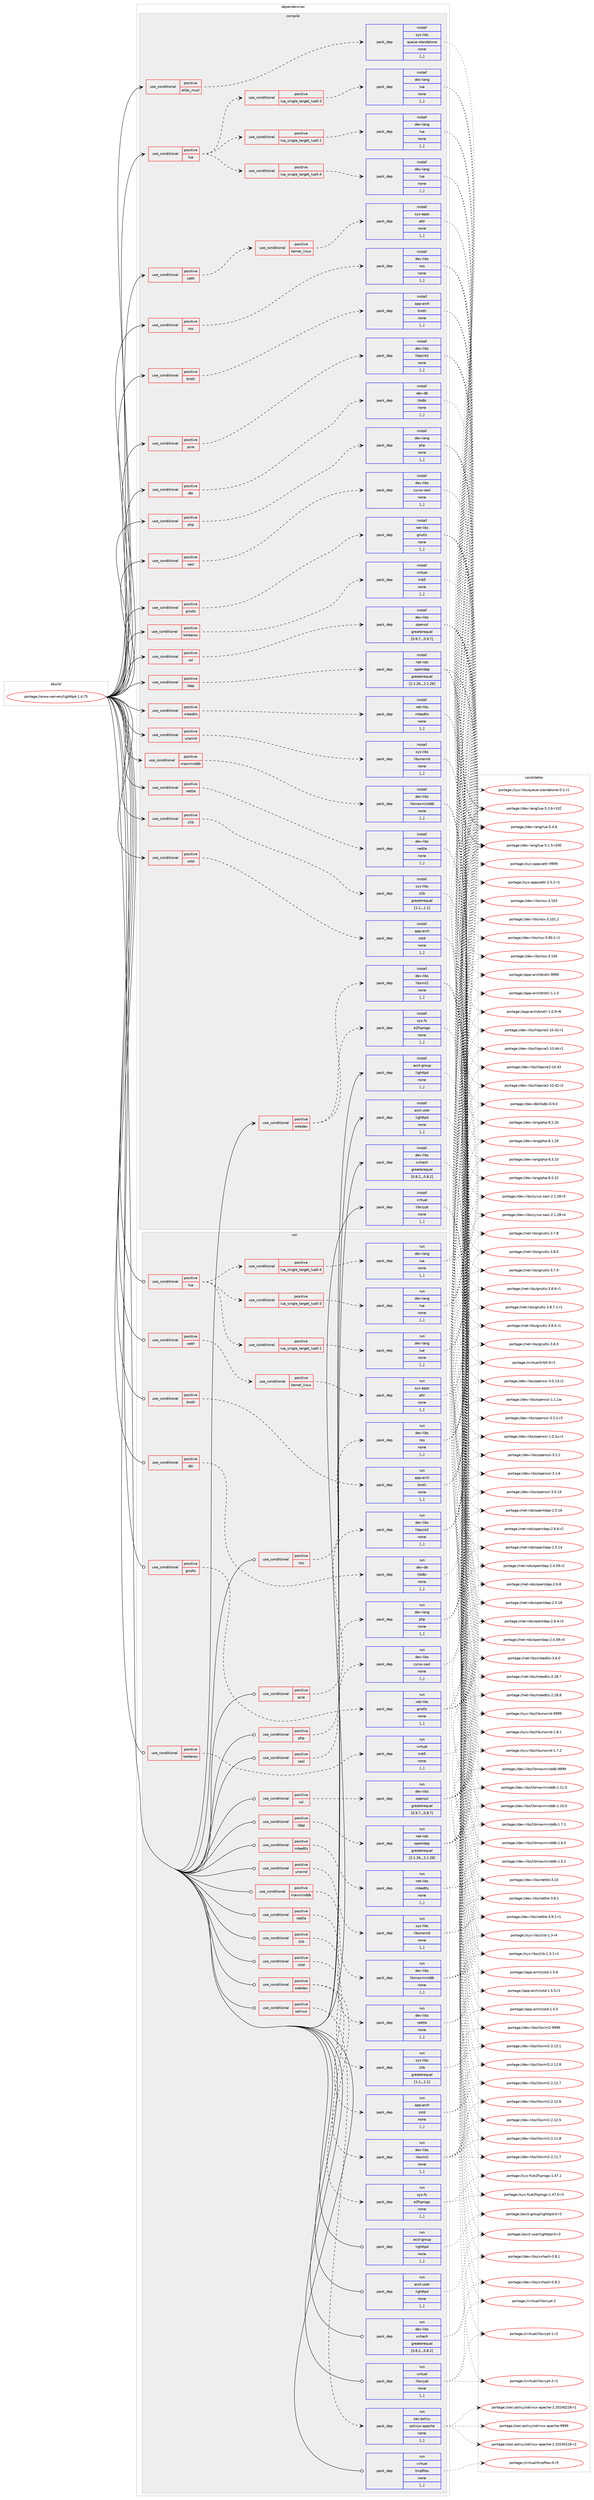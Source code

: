 digraph prolog {

# *************
# Graph options
# *************

newrank=true;
concentrate=true;
compound=true;
graph [rankdir=LR,fontname=Helvetica,fontsize=10,ranksep=1.5];#, ranksep=2.5, nodesep=0.2];
edge  [arrowhead=vee];
node  [fontname=Helvetica,fontsize=10];

# **********
# The ebuild
# **********

subgraph cluster_leftcol {
color=gray;
label=<<i>ebuild</i>>;
id [label="portage://www-servers/lighttpd-1.4.75", color=red, width=4, href="../www-servers/lighttpd-1.4.75.svg"];
}

# ****************
# The dependencies
# ****************

subgraph cluster_midcol {
color=gray;
label=<<i>dependencies</i>>;
subgraph cluster_compile {
fillcolor="#eeeeee";
style=filled;
label=<<i>compile</i>>;
subgraph cond11860 {
dependency32711 [label=<<TABLE BORDER="0" CELLBORDER="1" CELLSPACING="0" CELLPADDING="4"><TR><TD ROWSPAN="3" CELLPADDING="10">use_conditional</TD></TR><TR><TD>positive</TD></TR><TR><TD>brotli</TD></TR></TABLE>>, shape=none, color=red];
subgraph pack20576 {
dependency32712 [label=<<TABLE BORDER="0" CELLBORDER="1" CELLSPACING="0" CELLPADDING="4" WIDTH="220"><TR><TD ROWSPAN="6" CELLPADDING="30">pack_dep</TD></TR><TR><TD WIDTH="110">install</TD></TR><TR><TD>app-arch</TD></TR><TR><TD>brotli</TD></TR><TR><TD>none</TD></TR><TR><TD>[,,]</TD></TR></TABLE>>, shape=none, color=blue];
}
dependency32711:e -> dependency32712:w [weight=20,style="dashed",arrowhead="vee"];
}
id:e -> dependency32711:w [weight=20,style="solid",arrowhead="vee"];
subgraph cond11861 {
dependency32713 [label=<<TABLE BORDER="0" CELLBORDER="1" CELLSPACING="0" CELLPADDING="4"><TR><TD ROWSPAN="3" CELLPADDING="10">use_conditional</TD></TR><TR><TD>positive</TD></TR><TR><TD>dbi</TD></TR></TABLE>>, shape=none, color=red];
subgraph pack20577 {
dependency32714 [label=<<TABLE BORDER="0" CELLBORDER="1" CELLSPACING="0" CELLPADDING="4" WIDTH="220"><TR><TD ROWSPAN="6" CELLPADDING="30">pack_dep</TD></TR><TR><TD WIDTH="110">install</TD></TR><TR><TD>dev-db</TD></TR><TR><TD>libdbi</TD></TR><TR><TD>none</TD></TR><TR><TD>[,,]</TD></TR></TABLE>>, shape=none, color=blue];
}
dependency32713:e -> dependency32714:w [weight=20,style="dashed",arrowhead="vee"];
}
id:e -> dependency32713:w [weight=20,style="solid",arrowhead="vee"];
subgraph cond11862 {
dependency32715 [label=<<TABLE BORDER="0" CELLBORDER="1" CELLSPACING="0" CELLPADDING="4"><TR><TD ROWSPAN="3" CELLPADDING="10">use_conditional</TD></TR><TR><TD>positive</TD></TR><TR><TD>elibc_musl</TD></TR></TABLE>>, shape=none, color=red];
subgraph pack20578 {
dependency32716 [label=<<TABLE BORDER="0" CELLBORDER="1" CELLSPACING="0" CELLPADDING="4" WIDTH="220"><TR><TD ROWSPAN="6" CELLPADDING="30">pack_dep</TD></TR><TR><TD WIDTH="110">install</TD></TR><TR><TD>sys-libs</TD></TR><TR><TD>queue-standalone</TD></TR><TR><TD>none</TD></TR><TR><TD>[,,]</TD></TR></TABLE>>, shape=none, color=blue];
}
dependency32715:e -> dependency32716:w [weight=20,style="dashed",arrowhead="vee"];
}
id:e -> dependency32715:w [weight=20,style="solid",arrowhead="vee"];
subgraph cond11863 {
dependency32717 [label=<<TABLE BORDER="0" CELLBORDER="1" CELLSPACING="0" CELLPADDING="4"><TR><TD ROWSPAN="3" CELLPADDING="10">use_conditional</TD></TR><TR><TD>positive</TD></TR><TR><TD>gnutls</TD></TR></TABLE>>, shape=none, color=red];
subgraph pack20579 {
dependency32718 [label=<<TABLE BORDER="0" CELLBORDER="1" CELLSPACING="0" CELLPADDING="4" WIDTH="220"><TR><TD ROWSPAN="6" CELLPADDING="30">pack_dep</TD></TR><TR><TD WIDTH="110">install</TD></TR><TR><TD>net-libs</TD></TR><TR><TD>gnutls</TD></TR><TR><TD>none</TD></TR><TR><TD>[,,]</TD></TR></TABLE>>, shape=none, color=blue];
}
dependency32717:e -> dependency32718:w [weight=20,style="dashed",arrowhead="vee"];
}
id:e -> dependency32717:w [weight=20,style="solid",arrowhead="vee"];
subgraph cond11864 {
dependency32719 [label=<<TABLE BORDER="0" CELLBORDER="1" CELLSPACING="0" CELLPADDING="4"><TR><TD ROWSPAN="3" CELLPADDING="10">use_conditional</TD></TR><TR><TD>positive</TD></TR><TR><TD>kerberos</TD></TR></TABLE>>, shape=none, color=red];
subgraph pack20580 {
dependency32720 [label=<<TABLE BORDER="0" CELLBORDER="1" CELLSPACING="0" CELLPADDING="4" WIDTH="220"><TR><TD ROWSPAN="6" CELLPADDING="30">pack_dep</TD></TR><TR><TD WIDTH="110">install</TD></TR><TR><TD>virtual</TD></TR><TR><TD>krb5</TD></TR><TR><TD>none</TD></TR><TR><TD>[,,]</TD></TR></TABLE>>, shape=none, color=blue];
}
dependency32719:e -> dependency32720:w [weight=20,style="dashed",arrowhead="vee"];
}
id:e -> dependency32719:w [weight=20,style="solid",arrowhead="vee"];
subgraph cond11865 {
dependency32721 [label=<<TABLE BORDER="0" CELLBORDER="1" CELLSPACING="0" CELLPADDING="4"><TR><TD ROWSPAN="3" CELLPADDING="10">use_conditional</TD></TR><TR><TD>positive</TD></TR><TR><TD>ldap</TD></TR></TABLE>>, shape=none, color=red];
subgraph pack20581 {
dependency32722 [label=<<TABLE BORDER="0" CELLBORDER="1" CELLSPACING="0" CELLPADDING="4" WIDTH="220"><TR><TD ROWSPAN="6" CELLPADDING="30">pack_dep</TD></TR><TR><TD WIDTH="110">install</TD></TR><TR><TD>net-nds</TD></TR><TR><TD>openldap</TD></TR><TR><TD>greaterequal</TD></TR><TR><TD>[2.1.26,,,2.1.26]</TD></TR></TABLE>>, shape=none, color=blue];
}
dependency32721:e -> dependency32722:w [weight=20,style="dashed",arrowhead="vee"];
}
id:e -> dependency32721:w [weight=20,style="solid",arrowhead="vee"];
subgraph cond11866 {
dependency32723 [label=<<TABLE BORDER="0" CELLBORDER="1" CELLSPACING="0" CELLPADDING="4"><TR><TD ROWSPAN="3" CELLPADDING="10">use_conditional</TD></TR><TR><TD>positive</TD></TR><TR><TD>lua</TD></TR></TABLE>>, shape=none, color=red];
subgraph cond11867 {
dependency32724 [label=<<TABLE BORDER="0" CELLBORDER="1" CELLSPACING="0" CELLPADDING="4"><TR><TD ROWSPAN="3" CELLPADDING="10">use_conditional</TD></TR><TR><TD>positive</TD></TR><TR><TD>lua_single_target_lua5-1</TD></TR></TABLE>>, shape=none, color=red];
subgraph pack20582 {
dependency32725 [label=<<TABLE BORDER="0" CELLBORDER="1" CELLSPACING="0" CELLPADDING="4" WIDTH="220"><TR><TD ROWSPAN="6" CELLPADDING="30">pack_dep</TD></TR><TR><TD WIDTH="110">install</TD></TR><TR><TD>dev-lang</TD></TR><TR><TD>lua</TD></TR><TR><TD>none</TD></TR><TR><TD>[,,]</TD></TR></TABLE>>, shape=none, color=blue];
}
dependency32724:e -> dependency32725:w [weight=20,style="dashed",arrowhead="vee"];
}
dependency32723:e -> dependency32724:w [weight=20,style="dashed",arrowhead="vee"];
subgraph cond11868 {
dependency32726 [label=<<TABLE BORDER="0" CELLBORDER="1" CELLSPACING="0" CELLPADDING="4"><TR><TD ROWSPAN="3" CELLPADDING="10">use_conditional</TD></TR><TR><TD>positive</TD></TR><TR><TD>lua_single_target_lua5-3</TD></TR></TABLE>>, shape=none, color=red];
subgraph pack20583 {
dependency32727 [label=<<TABLE BORDER="0" CELLBORDER="1" CELLSPACING="0" CELLPADDING="4" WIDTH="220"><TR><TD ROWSPAN="6" CELLPADDING="30">pack_dep</TD></TR><TR><TD WIDTH="110">install</TD></TR><TR><TD>dev-lang</TD></TR><TR><TD>lua</TD></TR><TR><TD>none</TD></TR><TR><TD>[,,]</TD></TR></TABLE>>, shape=none, color=blue];
}
dependency32726:e -> dependency32727:w [weight=20,style="dashed",arrowhead="vee"];
}
dependency32723:e -> dependency32726:w [weight=20,style="dashed",arrowhead="vee"];
subgraph cond11869 {
dependency32728 [label=<<TABLE BORDER="0" CELLBORDER="1" CELLSPACING="0" CELLPADDING="4"><TR><TD ROWSPAN="3" CELLPADDING="10">use_conditional</TD></TR><TR><TD>positive</TD></TR><TR><TD>lua_single_target_lua5-4</TD></TR></TABLE>>, shape=none, color=red];
subgraph pack20584 {
dependency32729 [label=<<TABLE BORDER="0" CELLBORDER="1" CELLSPACING="0" CELLPADDING="4" WIDTH="220"><TR><TD ROWSPAN="6" CELLPADDING="30">pack_dep</TD></TR><TR><TD WIDTH="110">install</TD></TR><TR><TD>dev-lang</TD></TR><TR><TD>lua</TD></TR><TR><TD>none</TD></TR><TR><TD>[,,]</TD></TR></TABLE>>, shape=none, color=blue];
}
dependency32728:e -> dependency32729:w [weight=20,style="dashed",arrowhead="vee"];
}
dependency32723:e -> dependency32728:w [weight=20,style="dashed",arrowhead="vee"];
}
id:e -> dependency32723:w [weight=20,style="solid",arrowhead="vee"];
subgraph cond11870 {
dependency32730 [label=<<TABLE BORDER="0" CELLBORDER="1" CELLSPACING="0" CELLPADDING="4"><TR><TD ROWSPAN="3" CELLPADDING="10">use_conditional</TD></TR><TR><TD>positive</TD></TR><TR><TD>maxminddb</TD></TR></TABLE>>, shape=none, color=red];
subgraph pack20585 {
dependency32731 [label=<<TABLE BORDER="0" CELLBORDER="1" CELLSPACING="0" CELLPADDING="4" WIDTH="220"><TR><TD ROWSPAN="6" CELLPADDING="30">pack_dep</TD></TR><TR><TD WIDTH="110">install</TD></TR><TR><TD>dev-libs</TD></TR><TR><TD>libmaxminddb</TD></TR><TR><TD>none</TD></TR><TR><TD>[,,]</TD></TR></TABLE>>, shape=none, color=blue];
}
dependency32730:e -> dependency32731:w [weight=20,style="dashed",arrowhead="vee"];
}
id:e -> dependency32730:w [weight=20,style="solid",arrowhead="vee"];
subgraph cond11871 {
dependency32732 [label=<<TABLE BORDER="0" CELLBORDER="1" CELLSPACING="0" CELLPADDING="4"><TR><TD ROWSPAN="3" CELLPADDING="10">use_conditional</TD></TR><TR><TD>positive</TD></TR><TR><TD>mbedtls</TD></TR></TABLE>>, shape=none, color=red];
subgraph pack20586 {
dependency32733 [label=<<TABLE BORDER="0" CELLBORDER="1" CELLSPACING="0" CELLPADDING="4" WIDTH="220"><TR><TD ROWSPAN="6" CELLPADDING="30">pack_dep</TD></TR><TR><TD WIDTH="110">install</TD></TR><TR><TD>net-libs</TD></TR><TR><TD>mbedtls</TD></TR><TR><TD>none</TD></TR><TR><TD>[,,]</TD></TR></TABLE>>, shape=none, color=blue];
}
dependency32732:e -> dependency32733:w [weight=20,style="dashed",arrowhead="vee"];
}
id:e -> dependency32732:w [weight=20,style="solid",arrowhead="vee"];
subgraph cond11872 {
dependency32734 [label=<<TABLE BORDER="0" CELLBORDER="1" CELLSPACING="0" CELLPADDING="4"><TR><TD ROWSPAN="3" CELLPADDING="10">use_conditional</TD></TR><TR><TD>positive</TD></TR><TR><TD>nettle</TD></TR></TABLE>>, shape=none, color=red];
subgraph pack20587 {
dependency32735 [label=<<TABLE BORDER="0" CELLBORDER="1" CELLSPACING="0" CELLPADDING="4" WIDTH="220"><TR><TD ROWSPAN="6" CELLPADDING="30">pack_dep</TD></TR><TR><TD WIDTH="110">install</TD></TR><TR><TD>dev-libs</TD></TR><TR><TD>nettle</TD></TR><TR><TD>none</TD></TR><TR><TD>[,,]</TD></TR></TABLE>>, shape=none, color=blue];
}
dependency32734:e -> dependency32735:w [weight=20,style="dashed",arrowhead="vee"];
}
id:e -> dependency32734:w [weight=20,style="solid",arrowhead="vee"];
subgraph cond11873 {
dependency32736 [label=<<TABLE BORDER="0" CELLBORDER="1" CELLSPACING="0" CELLPADDING="4"><TR><TD ROWSPAN="3" CELLPADDING="10">use_conditional</TD></TR><TR><TD>positive</TD></TR><TR><TD>nss</TD></TR></TABLE>>, shape=none, color=red];
subgraph pack20588 {
dependency32737 [label=<<TABLE BORDER="0" CELLBORDER="1" CELLSPACING="0" CELLPADDING="4" WIDTH="220"><TR><TD ROWSPAN="6" CELLPADDING="30">pack_dep</TD></TR><TR><TD WIDTH="110">install</TD></TR><TR><TD>dev-libs</TD></TR><TR><TD>nss</TD></TR><TR><TD>none</TD></TR><TR><TD>[,,]</TD></TR></TABLE>>, shape=none, color=blue];
}
dependency32736:e -> dependency32737:w [weight=20,style="dashed",arrowhead="vee"];
}
id:e -> dependency32736:w [weight=20,style="solid",arrowhead="vee"];
subgraph cond11874 {
dependency32738 [label=<<TABLE BORDER="0" CELLBORDER="1" CELLSPACING="0" CELLPADDING="4"><TR><TD ROWSPAN="3" CELLPADDING="10">use_conditional</TD></TR><TR><TD>positive</TD></TR><TR><TD>pcre</TD></TR></TABLE>>, shape=none, color=red];
subgraph pack20589 {
dependency32739 [label=<<TABLE BORDER="0" CELLBORDER="1" CELLSPACING="0" CELLPADDING="4" WIDTH="220"><TR><TD ROWSPAN="6" CELLPADDING="30">pack_dep</TD></TR><TR><TD WIDTH="110">install</TD></TR><TR><TD>dev-libs</TD></TR><TR><TD>libpcre2</TD></TR><TR><TD>none</TD></TR><TR><TD>[,,]</TD></TR></TABLE>>, shape=none, color=blue];
}
dependency32738:e -> dependency32739:w [weight=20,style="dashed",arrowhead="vee"];
}
id:e -> dependency32738:w [weight=20,style="solid",arrowhead="vee"];
subgraph cond11875 {
dependency32740 [label=<<TABLE BORDER="0" CELLBORDER="1" CELLSPACING="0" CELLPADDING="4"><TR><TD ROWSPAN="3" CELLPADDING="10">use_conditional</TD></TR><TR><TD>positive</TD></TR><TR><TD>php</TD></TR></TABLE>>, shape=none, color=red];
subgraph pack20590 {
dependency32741 [label=<<TABLE BORDER="0" CELLBORDER="1" CELLSPACING="0" CELLPADDING="4" WIDTH="220"><TR><TD ROWSPAN="6" CELLPADDING="30">pack_dep</TD></TR><TR><TD WIDTH="110">install</TD></TR><TR><TD>dev-lang</TD></TR><TR><TD>php</TD></TR><TR><TD>none</TD></TR><TR><TD>[,,]</TD></TR></TABLE>>, shape=none, color=blue];
}
dependency32740:e -> dependency32741:w [weight=20,style="dashed",arrowhead="vee"];
}
id:e -> dependency32740:w [weight=20,style="solid",arrowhead="vee"];
subgraph cond11876 {
dependency32742 [label=<<TABLE BORDER="0" CELLBORDER="1" CELLSPACING="0" CELLPADDING="4"><TR><TD ROWSPAN="3" CELLPADDING="10">use_conditional</TD></TR><TR><TD>positive</TD></TR><TR><TD>sasl</TD></TR></TABLE>>, shape=none, color=red];
subgraph pack20591 {
dependency32743 [label=<<TABLE BORDER="0" CELLBORDER="1" CELLSPACING="0" CELLPADDING="4" WIDTH="220"><TR><TD ROWSPAN="6" CELLPADDING="30">pack_dep</TD></TR><TR><TD WIDTH="110">install</TD></TR><TR><TD>dev-libs</TD></TR><TR><TD>cyrus-sasl</TD></TR><TR><TD>none</TD></TR><TR><TD>[,,]</TD></TR></TABLE>>, shape=none, color=blue];
}
dependency32742:e -> dependency32743:w [weight=20,style="dashed",arrowhead="vee"];
}
id:e -> dependency32742:w [weight=20,style="solid",arrowhead="vee"];
subgraph cond11877 {
dependency32744 [label=<<TABLE BORDER="0" CELLBORDER="1" CELLSPACING="0" CELLPADDING="4"><TR><TD ROWSPAN="3" CELLPADDING="10">use_conditional</TD></TR><TR><TD>positive</TD></TR><TR><TD>ssl</TD></TR></TABLE>>, shape=none, color=red];
subgraph pack20592 {
dependency32745 [label=<<TABLE BORDER="0" CELLBORDER="1" CELLSPACING="0" CELLPADDING="4" WIDTH="220"><TR><TD ROWSPAN="6" CELLPADDING="30">pack_dep</TD></TR><TR><TD WIDTH="110">install</TD></TR><TR><TD>dev-libs</TD></TR><TR><TD>openssl</TD></TR><TR><TD>greaterequal</TD></TR><TR><TD>[0.9.7,,,0.9.7]</TD></TR></TABLE>>, shape=none, color=blue];
}
dependency32744:e -> dependency32745:w [weight=20,style="dashed",arrowhead="vee"];
}
id:e -> dependency32744:w [weight=20,style="solid",arrowhead="vee"];
subgraph cond11878 {
dependency32746 [label=<<TABLE BORDER="0" CELLBORDER="1" CELLSPACING="0" CELLPADDING="4"><TR><TD ROWSPAN="3" CELLPADDING="10">use_conditional</TD></TR><TR><TD>positive</TD></TR><TR><TD>unwind</TD></TR></TABLE>>, shape=none, color=red];
subgraph pack20593 {
dependency32747 [label=<<TABLE BORDER="0" CELLBORDER="1" CELLSPACING="0" CELLPADDING="4" WIDTH="220"><TR><TD ROWSPAN="6" CELLPADDING="30">pack_dep</TD></TR><TR><TD WIDTH="110">install</TD></TR><TR><TD>sys-libs</TD></TR><TR><TD>libunwind</TD></TR><TR><TD>none</TD></TR><TR><TD>[,,]</TD></TR></TABLE>>, shape=none, color=blue];
}
dependency32746:e -> dependency32747:w [weight=20,style="dashed",arrowhead="vee"];
}
id:e -> dependency32746:w [weight=20,style="solid",arrowhead="vee"];
subgraph cond11879 {
dependency32748 [label=<<TABLE BORDER="0" CELLBORDER="1" CELLSPACING="0" CELLPADDING="4"><TR><TD ROWSPAN="3" CELLPADDING="10">use_conditional</TD></TR><TR><TD>positive</TD></TR><TR><TD>webdav</TD></TR></TABLE>>, shape=none, color=red];
subgraph pack20594 {
dependency32749 [label=<<TABLE BORDER="0" CELLBORDER="1" CELLSPACING="0" CELLPADDING="4" WIDTH="220"><TR><TD ROWSPAN="6" CELLPADDING="30">pack_dep</TD></TR><TR><TD WIDTH="110">install</TD></TR><TR><TD>dev-libs</TD></TR><TR><TD>libxml2</TD></TR><TR><TD>none</TD></TR><TR><TD>[,,]</TD></TR></TABLE>>, shape=none, color=blue];
}
dependency32748:e -> dependency32749:w [weight=20,style="dashed",arrowhead="vee"];
subgraph pack20595 {
dependency32750 [label=<<TABLE BORDER="0" CELLBORDER="1" CELLSPACING="0" CELLPADDING="4" WIDTH="220"><TR><TD ROWSPAN="6" CELLPADDING="30">pack_dep</TD></TR><TR><TD WIDTH="110">install</TD></TR><TR><TD>sys-fs</TD></TR><TR><TD>e2fsprogs</TD></TR><TR><TD>none</TD></TR><TR><TD>[,,]</TD></TR></TABLE>>, shape=none, color=blue];
}
dependency32748:e -> dependency32750:w [weight=20,style="dashed",arrowhead="vee"];
}
id:e -> dependency32748:w [weight=20,style="solid",arrowhead="vee"];
subgraph cond11880 {
dependency32751 [label=<<TABLE BORDER="0" CELLBORDER="1" CELLSPACING="0" CELLPADDING="4"><TR><TD ROWSPAN="3" CELLPADDING="10">use_conditional</TD></TR><TR><TD>positive</TD></TR><TR><TD>xattr</TD></TR></TABLE>>, shape=none, color=red];
subgraph cond11881 {
dependency32752 [label=<<TABLE BORDER="0" CELLBORDER="1" CELLSPACING="0" CELLPADDING="4"><TR><TD ROWSPAN="3" CELLPADDING="10">use_conditional</TD></TR><TR><TD>positive</TD></TR><TR><TD>kernel_linux</TD></TR></TABLE>>, shape=none, color=red];
subgraph pack20596 {
dependency32753 [label=<<TABLE BORDER="0" CELLBORDER="1" CELLSPACING="0" CELLPADDING="4" WIDTH="220"><TR><TD ROWSPAN="6" CELLPADDING="30">pack_dep</TD></TR><TR><TD WIDTH="110">install</TD></TR><TR><TD>sys-apps</TD></TR><TR><TD>attr</TD></TR><TR><TD>none</TD></TR><TR><TD>[,,]</TD></TR></TABLE>>, shape=none, color=blue];
}
dependency32752:e -> dependency32753:w [weight=20,style="dashed",arrowhead="vee"];
}
dependency32751:e -> dependency32752:w [weight=20,style="dashed",arrowhead="vee"];
}
id:e -> dependency32751:w [weight=20,style="solid",arrowhead="vee"];
subgraph cond11882 {
dependency32754 [label=<<TABLE BORDER="0" CELLBORDER="1" CELLSPACING="0" CELLPADDING="4"><TR><TD ROWSPAN="3" CELLPADDING="10">use_conditional</TD></TR><TR><TD>positive</TD></TR><TR><TD>zlib</TD></TR></TABLE>>, shape=none, color=red];
subgraph pack20597 {
dependency32755 [label=<<TABLE BORDER="0" CELLBORDER="1" CELLSPACING="0" CELLPADDING="4" WIDTH="220"><TR><TD ROWSPAN="6" CELLPADDING="30">pack_dep</TD></TR><TR><TD WIDTH="110">install</TD></TR><TR><TD>sys-libs</TD></TR><TR><TD>zlib</TD></TR><TR><TD>greaterequal</TD></TR><TR><TD>[1.1,,,1.1]</TD></TR></TABLE>>, shape=none, color=blue];
}
dependency32754:e -> dependency32755:w [weight=20,style="dashed",arrowhead="vee"];
}
id:e -> dependency32754:w [weight=20,style="solid",arrowhead="vee"];
subgraph cond11883 {
dependency32756 [label=<<TABLE BORDER="0" CELLBORDER="1" CELLSPACING="0" CELLPADDING="4"><TR><TD ROWSPAN="3" CELLPADDING="10">use_conditional</TD></TR><TR><TD>positive</TD></TR><TR><TD>zstd</TD></TR></TABLE>>, shape=none, color=red];
subgraph pack20598 {
dependency32757 [label=<<TABLE BORDER="0" CELLBORDER="1" CELLSPACING="0" CELLPADDING="4" WIDTH="220"><TR><TD ROWSPAN="6" CELLPADDING="30">pack_dep</TD></TR><TR><TD WIDTH="110">install</TD></TR><TR><TD>app-arch</TD></TR><TR><TD>zstd</TD></TR><TR><TD>none</TD></TR><TR><TD>[,,]</TD></TR></TABLE>>, shape=none, color=blue];
}
dependency32756:e -> dependency32757:w [weight=20,style="dashed",arrowhead="vee"];
}
id:e -> dependency32756:w [weight=20,style="solid",arrowhead="vee"];
subgraph pack20599 {
dependency32758 [label=<<TABLE BORDER="0" CELLBORDER="1" CELLSPACING="0" CELLPADDING="4" WIDTH="220"><TR><TD ROWSPAN="6" CELLPADDING="30">pack_dep</TD></TR><TR><TD WIDTH="110">install</TD></TR><TR><TD>acct-group</TD></TR><TR><TD>lighttpd</TD></TR><TR><TD>none</TD></TR><TR><TD>[,,]</TD></TR></TABLE>>, shape=none, color=blue];
}
id:e -> dependency32758:w [weight=20,style="solid",arrowhead="vee"];
subgraph pack20600 {
dependency32759 [label=<<TABLE BORDER="0" CELLBORDER="1" CELLSPACING="0" CELLPADDING="4" WIDTH="220"><TR><TD ROWSPAN="6" CELLPADDING="30">pack_dep</TD></TR><TR><TD WIDTH="110">install</TD></TR><TR><TD>acct-user</TD></TR><TR><TD>lighttpd</TD></TR><TR><TD>none</TD></TR><TR><TD>[,,]</TD></TR></TABLE>>, shape=none, color=blue];
}
id:e -> dependency32759:w [weight=20,style="solid",arrowhead="vee"];
subgraph pack20601 {
dependency32760 [label=<<TABLE BORDER="0" CELLBORDER="1" CELLSPACING="0" CELLPADDING="4" WIDTH="220"><TR><TD ROWSPAN="6" CELLPADDING="30">pack_dep</TD></TR><TR><TD WIDTH="110">install</TD></TR><TR><TD>dev-libs</TD></TR><TR><TD>xxhash</TD></TR><TR><TD>greaterequal</TD></TR><TR><TD>[0.8.2,,,0.8.2]</TD></TR></TABLE>>, shape=none, color=blue];
}
id:e -> dependency32760:w [weight=20,style="solid",arrowhead="vee"];
subgraph pack20602 {
dependency32761 [label=<<TABLE BORDER="0" CELLBORDER="1" CELLSPACING="0" CELLPADDING="4" WIDTH="220"><TR><TD ROWSPAN="6" CELLPADDING="30">pack_dep</TD></TR><TR><TD WIDTH="110">install</TD></TR><TR><TD>virtual</TD></TR><TR><TD>libcrypt</TD></TR><TR><TD>none</TD></TR><TR><TD>[,,]</TD></TR></TABLE>>, shape=none, color=blue];
}
id:e -> dependency32761:w [weight=20,style="solid",arrowhead="vee"];
}
subgraph cluster_compileandrun {
fillcolor="#eeeeee";
style=filled;
label=<<i>compile and run</i>>;
}
subgraph cluster_run {
fillcolor="#eeeeee";
style=filled;
label=<<i>run</i>>;
subgraph cond11884 {
dependency32762 [label=<<TABLE BORDER="0" CELLBORDER="1" CELLSPACING="0" CELLPADDING="4"><TR><TD ROWSPAN="3" CELLPADDING="10">use_conditional</TD></TR><TR><TD>positive</TD></TR><TR><TD>brotli</TD></TR></TABLE>>, shape=none, color=red];
subgraph pack20603 {
dependency32763 [label=<<TABLE BORDER="0" CELLBORDER="1" CELLSPACING="0" CELLPADDING="4" WIDTH="220"><TR><TD ROWSPAN="6" CELLPADDING="30">pack_dep</TD></TR><TR><TD WIDTH="110">run</TD></TR><TR><TD>app-arch</TD></TR><TR><TD>brotli</TD></TR><TR><TD>none</TD></TR><TR><TD>[,,]</TD></TR></TABLE>>, shape=none, color=blue];
}
dependency32762:e -> dependency32763:w [weight=20,style="dashed",arrowhead="vee"];
}
id:e -> dependency32762:w [weight=20,style="solid",arrowhead="odot"];
subgraph cond11885 {
dependency32764 [label=<<TABLE BORDER="0" CELLBORDER="1" CELLSPACING="0" CELLPADDING="4"><TR><TD ROWSPAN="3" CELLPADDING="10">use_conditional</TD></TR><TR><TD>positive</TD></TR><TR><TD>dbi</TD></TR></TABLE>>, shape=none, color=red];
subgraph pack20604 {
dependency32765 [label=<<TABLE BORDER="0" CELLBORDER="1" CELLSPACING="0" CELLPADDING="4" WIDTH="220"><TR><TD ROWSPAN="6" CELLPADDING="30">pack_dep</TD></TR><TR><TD WIDTH="110">run</TD></TR><TR><TD>dev-db</TD></TR><TR><TD>libdbi</TD></TR><TR><TD>none</TD></TR><TR><TD>[,,]</TD></TR></TABLE>>, shape=none, color=blue];
}
dependency32764:e -> dependency32765:w [weight=20,style="dashed",arrowhead="vee"];
}
id:e -> dependency32764:w [weight=20,style="solid",arrowhead="odot"];
subgraph cond11886 {
dependency32766 [label=<<TABLE BORDER="0" CELLBORDER="1" CELLSPACING="0" CELLPADDING="4"><TR><TD ROWSPAN="3" CELLPADDING="10">use_conditional</TD></TR><TR><TD>positive</TD></TR><TR><TD>gnutls</TD></TR></TABLE>>, shape=none, color=red];
subgraph pack20605 {
dependency32767 [label=<<TABLE BORDER="0" CELLBORDER="1" CELLSPACING="0" CELLPADDING="4" WIDTH="220"><TR><TD ROWSPAN="6" CELLPADDING="30">pack_dep</TD></TR><TR><TD WIDTH="110">run</TD></TR><TR><TD>net-libs</TD></TR><TR><TD>gnutls</TD></TR><TR><TD>none</TD></TR><TR><TD>[,,]</TD></TR></TABLE>>, shape=none, color=blue];
}
dependency32766:e -> dependency32767:w [weight=20,style="dashed",arrowhead="vee"];
}
id:e -> dependency32766:w [weight=20,style="solid",arrowhead="odot"];
subgraph cond11887 {
dependency32768 [label=<<TABLE BORDER="0" CELLBORDER="1" CELLSPACING="0" CELLPADDING="4"><TR><TD ROWSPAN="3" CELLPADDING="10">use_conditional</TD></TR><TR><TD>positive</TD></TR><TR><TD>kerberos</TD></TR></TABLE>>, shape=none, color=red];
subgraph pack20606 {
dependency32769 [label=<<TABLE BORDER="0" CELLBORDER="1" CELLSPACING="0" CELLPADDING="4" WIDTH="220"><TR><TD ROWSPAN="6" CELLPADDING="30">pack_dep</TD></TR><TR><TD WIDTH="110">run</TD></TR><TR><TD>virtual</TD></TR><TR><TD>krb5</TD></TR><TR><TD>none</TD></TR><TR><TD>[,,]</TD></TR></TABLE>>, shape=none, color=blue];
}
dependency32768:e -> dependency32769:w [weight=20,style="dashed",arrowhead="vee"];
}
id:e -> dependency32768:w [weight=20,style="solid",arrowhead="odot"];
subgraph cond11888 {
dependency32770 [label=<<TABLE BORDER="0" CELLBORDER="1" CELLSPACING="0" CELLPADDING="4"><TR><TD ROWSPAN="3" CELLPADDING="10">use_conditional</TD></TR><TR><TD>positive</TD></TR><TR><TD>ldap</TD></TR></TABLE>>, shape=none, color=red];
subgraph pack20607 {
dependency32771 [label=<<TABLE BORDER="0" CELLBORDER="1" CELLSPACING="0" CELLPADDING="4" WIDTH="220"><TR><TD ROWSPAN="6" CELLPADDING="30">pack_dep</TD></TR><TR><TD WIDTH="110">run</TD></TR><TR><TD>net-nds</TD></TR><TR><TD>openldap</TD></TR><TR><TD>greaterequal</TD></TR><TR><TD>[2.1.26,,,2.1.26]</TD></TR></TABLE>>, shape=none, color=blue];
}
dependency32770:e -> dependency32771:w [weight=20,style="dashed",arrowhead="vee"];
}
id:e -> dependency32770:w [weight=20,style="solid",arrowhead="odot"];
subgraph cond11889 {
dependency32772 [label=<<TABLE BORDER="0" CELLBORDER="1" CELLSPACING="0" CELLPADDING="4"><TR><TD ROWSPAN="3" CELLPADDING="10">use_conditional</TD></TR><TR><TD>positive</TD></TR><TR><TD>lua</TD></TR></TABLE>>, shape=none, color=red];
subgraph cond11890 {
dependency32773 [label=<<TABLE BORDER="0" CELLBORDER="1" CELLSPACING="0" CELLPADDING="4"><TR><TD ROWSPAN="3" CELLPADDING="10">use_conditional</TD></TR><TR><TD>positive</TD></TR><TR><TD>lua_single_target_lua5-1</TD></TR></TABLE>>, shape=none, color=red];
subgraph pack20608 {
dependency32774 [label=<<TABLE BORDER="0" CELLBORDER="1" CELLSPACING="0" CELLPADDING="4" WIDTH="220"><TR><TD ROWSPAN="6" CELLPADDING="30">pack_dep</TD></TR><TR><TD WIDTH="110">run</TD></TR><TR><TD>dev-lang</TD></TR><TR><TD>lua</TD></TR><TR><TD>none</TD></TR><TR><TD>[,,]</TD></TR></TABLE>>, shape=none, color=blue];
}
dependency32773:e -> dependency32774:w [weight=20,style="dashed",arrowhead="vee"];
}
dependency32772:e -> dependency32773:w [weight=20,style="dashed",arrowhead="vee"];
subgraph cond11891 {
dependency32775 [label=<<TABLE BORDER="0" CELLBORDER="1" CELLSPACING="0" CELLPADDING="4"><TR><TD ROWSPAN="3" CELLPADDING="10">use_conditional</TD></TR><TR><TD>positive</TD></TR><TR><TD>lua_single_target_lua5-3</TD></TR></TABLE>>, shape=none, color=red];
subgraph pack20609 {
dependency32776 [label=<<TABLE BORDER="0" CELLBORDER="1" CELLSPACING="0" CELLPADDING="4" WIDTH="220"><TR><TD ROWSPAN="6" CELLPADDING="30">pack_dep</TD></TR><TR><TD WIDTH="110">run</TD></TR><TR><TD>dev-lang</TD></TR><TR><TD>lua</TD></TR><TR><TD>none</TD></TR><TR><TD>[,,]</TD></TR></TABLE>>, shape=none, color=blue];
}
dependency32775:e -> dependency32776:w [weight=20,style="dashed",arrowhead="vee"];
}
dependency32772:e -> dependency32775:w [weight=20,style="dashed",arrowhead="vee"];
subgraph cond11892 {
dependency32777 [label=<<TABLE BORDER="0" CELLBORDER="1" CELLSPACING="0" CELLPADDING="4"><TR><TD ROWSPAN="3" CELLPADDING="10">use_conditional</TD></TR><TR><TD>positive</TD></TR><TR><TD>lua_single_target_lua5-4</TD></TR></TABLE>>, shape=none, color=red];
subgraph pack20610 {
dependency32778 [label=<<TABLE BORDER="0" CELLBORDER="1" CELLSPACING="0" CELLPADDING="4" WIDTH="220"><TR><TD ROWSPAN="6" CELLPADDING="30">pack_dep</TD></TR><TR><TD WIDTH="110">run</TD></TR><TR><TD>dev-lang</TD></TR><TR><TD>lua</TD></TR><TR><TD>none</TD></TR><TR><TD>[,,]</TD></TR></TABLE>>, shape=none, color=blue];
}
dependency32777:e -> dependency32778:w [weight=20,style="dashed",arrowhead="vee"];
}
dependency32772:e -> dependency32777:w [weight=20,style="dashed",arrowhead="vee"];
}
id:e -> dependency32772:w [weight=20,style="solid",arrowhead="odot"];
subgraph cond11893 {
dependency32779 [label=<<TABLE BORDER="0" CELLBORDER="1" CELLSPACING="0" CELLPADDING="4"><TR><TD ROWSPAN="3" CELLPADDING="10">use_conditional</TD></TR><TR><TD>positive</TD></TR><TR><TD>maxminddb</TD></TR></TABLE>>, shape=none, color=red];
subgraph pack20611 {
dependency32780 [label=<<TABLE BORDER="0" CELLBORDER="1" CELLSPACING="0" CELLPADDING="4" WIDTH="220"><TR><TD ROWSPAN="6" CELLPADDING="30">pack_dep</TD></TR><TR><TD WIDTH="110">run</TD></TR><TR><TD>dev-libs</TD></TR><TR><TD>libmaxminddb</TD></TR><TR><TD>none</TD></TR><TR><TD>[,,]</TD></TR></TABLE>>, shape=none, color=blue];
}
dependency32779:e -> dependency32780:w [weight=20,style="dashed",arrowhead="vee"];
}
id:e -> dependency32779:w [weight=20,style="solid",arrowhead="odot"];
subgraph cond11894 {
dependency32781 [label=<<TABLE BORDER="0" CELLBORDER="1" CELLSPACING="0" CELLPADDING="4"><TR><TD ROWSPAN="3" CELLPADDING="10">use_conditional</TD></TR><TR><TD>positive</TD></TR><TR><TD>mbedtls</TD></TR></TABLE>>, shape=none, color=red];
subgraph pack20612 {
dependency32782 [label=<<TABLE BORDER="0" CELLBORDER="1" CELLSPACING="0" CELLPADDING="4" WIDTH="220"><TR><TD ROWSPAN="6" CELLPADDING="30">pack_dep</TD></TR><TR><TD WIDTH="110">run</TD></TR><TR><TD>net-libs</TD></TR><TR><TD>mbedtls</TD></TR><TR><TD>none</TD></TR><TR><TD>[,,]</TD></TR></TABLE>>, shape=none, color=blue];
}
dependency32781:e -> dependency32782:w [weight=20,style="dashed",arrowhead="vee"];
}
id:e -> dependency32781:w [weight=20,style="solid",arrowhead="odot"];
subgraph cond11895 {
dependency32783 [label=<<TABLE BORDER="0" CELLBORDER="1" CELLSPACING="0" CELLPADDING="4"><TR><TD ROWSPAN="3" CELLPADDING="10">use_conditional</TD></TR><TR><TD>positive</TD></TR><TR><TD>nettle</TD></TR></TABLE>>, shape=none, color=red];
subgraph pack20613 {
dependency32784 [label=<<TABLE BORDER="0" CELLBORDER="1" CELLSPACING="0" CELLPADDING="4" WIDTH="220"><TR><TD ROWSPAN="6" CELLPADDING="30">pack_dep</TD></TR><TR><TD WIDTH="110">run</TD></TR><TR><TD>dev-libs</TD></TR><TR><TD>nettle</TD></TR><TR><TD>none</TD></TR><TR><TD>[,,]</TD></TR></TABLE>>, shape=none, color=blue];
}
dependency32783:e -> dependency32784:w [weight=20,style="dashed",arrowhead="vee"];
}
id:e -> dependency32783:w [weight=20,style="solid",arrowhead="odot"];
subgraph cond11896 {
dependency32785 [label=<<TABLE BORDER="0" CELLBORDER="1" CELLSPACING="0" CELLPADDING="4"><TR><TD ROWSPAN="3" CELLPADDING="10">use_conditional</TD></TR><TR><TD>positive</TD></TR><TR><TD>nss</TD></TR></TABLE>>, shape=none, color=red];
subgraph pack20614 {
dependency32786 [label=<<TABLE BORDER="0" CELLBORDER="1" CELLSPACING="0" CELLPADDING="4" WIDTH="220"><TR><TD ROWSPAN="6" CELLPADDING="30">pack_dep</TD></TR><TR><TD WIDTH="110">run</TD></TR><TR><TD>dev-libs</TD></TR><TR><TD>nss</TD></TR><TR><TD>none</TD></TR><TR><TD>[,,]</TD></TR></TABLE>>, shape=none, color=blue];
}
dependency32785:e -> dependency32786:w [weight=20,style="dashed",arrowhead="vee"];
}
id:e -> dependency32785:w [weight=20,style="solid",arrowhead="odot"];
subgraph cond11897 {
dependency32787 [label=<<TABLE BORDER="0" CELLBORDER="1" CELLSPACING="0" CELLPADDING="4"><TR><TD ROWSPAN="3" CELLPADDING="10">use_conditional</TD></TR><TR><TD>positive</TD></TR><TR><TD>pcre</TD></TR></TABLE>>, shape=none, color=red];
subgraph pack20615 {
dependency32788 [label=<<TABLE BORDER="0" CELLBORDER="1" CELLSPACING="0" CELLPADDING="4" WIDTH="220"><TR><TD ROWSPAN="6" CELLPADDING="30">pack_dep</TD></TR><TR><TD WIDTH="110">run</TD></TR><TR><TD>dev-libs</TD></TR><TR><TD>libpcre2</TD></TR><TR><TD>none</TD></TR><TR><TD>[,,]</TD></TR></TABLE>>, shape=none, color=blue];
}
dependency32787:e -> dependency32788:w [weight=20,style="dashed",arrowhead="vee"];
}
id:e -> dependency32787:w [weight=20,style="solid",arrowhead="odot"];
subgraph cond11898 {
dependency32789 [label=<<TABLE BORDER="0" CELLBORDER="1" CELLSPACING="0" CELLPADDING="4"><TR><TD ROWSPAN="3" CELLPADDING="10">use_conditional</TD></TR><TR><TD>positive</TD></TR><TR><TD>php</TD></TR></TABLE>>, shape=none, color=red];
subgraph pack20616 {
dependency32790 [label=<<TABLE BORDER="0" CELLBORDER="1" CELLSPACING="0" CELLPADDING="4" WIDTH="220"><TR><TD ROWSPAN="6" CELLPADDING="30">pack_dep</TD></TR><TR><TD WIDTH="110">run</TD></TR><TR><TD>dev-lang</TD></TR><TR><TD>php</TD></TR><TR><TD>none</TD></TR><TR><TD>[,,]</TD></TR></TABLE>>, shape=none, color=blue];
}
dependency32789:e -> dependency32790:w [weight=20,style="dashed",arrowhead="vee"];
}
id:e -> dependency32789:w [weight=20,style="solid",arrowhead="odot"];
subgraph cond11899 {
dependency32791 [label=<<TABLE BORDER="0" CELLBORDER="1" CELLSPACING="0" CELLPADDING="4"><TR><TD ROWSPAN="3" CELLPADDING="10">use_conditional</TD></TR><TR><TD>positive</TD></TR><TR><TD>sasl</TD></TR></TABLE>>, shape=none, color=red];
subgraph pack20617 {
dependency32792 [label=<<TABLE BORDER="0" CELLBORDER="1" CELLSPACING="0" CELLPADDING="4" WIDTH="220"><TR><TD ROWSPAN="6" CELLPADDING="30">pack_dep</TD></TR><TR><TD WIDTH="110">run</TD></TR><TR><TD>dev-libs</TD></TR><TR><TD>cyrus-sasl</TD></TR><TR><TD>none</TD></TR><TR><TD>[,,]</TD></TR></TABLE>>, shape=none, color=blue];
}
dependency32791:e -> dependency32792:w [weight=20,style="dashed",arrowhead="vee"];
}
id:e -> dependency32791:w [weight=20,style="solid",arrowhead="odot"];
subgraph cond11900 {
dependency32793 [label=<<TABLE BORDER="0" CELLBORDER="1" CELLSPACING="0" CELLPADDING="4"><TR><TD ROWSPAN="3" CELLPADDING="10">use_conditional</TD></TR><TR><TD>positive</TD></TR><TR><TD>selinux</TD></TR></TABLE>>, shape=none, color=red];
subgraph pack20618 {
dependency32794 [label=<<TABLE BORDER="0" CELLBORDER="1" CELLSPACING="0" CELLPADDING="4" WIDTH="220"><TR><TD ROWSPAN="6" CELLPADDING="30">pack_dep</TD></TR><TR><TD WIDTH="110">run</TD></TR><TR><TD>sec-policy</TD></TR><TR><TD>selinux-apache</TD></TR><TR><TD>none</TD></TR><TR><TD>[,,]</TD></TR></TABLE>>, shape=none, color=blue];
}
dependency32793:e -> dependency32794:w [weight=20,style="dashed",arrowhead="vee"];
}
id:e -> dependency32793:w [weight=20,style="solid",arrowhead="odot"];
subgraph cond11901 {
dependency32795 [label=<<TABLE BORDER="0" CELLBORDER="1" CELLSPACING="0" CELLPADDING="4"><TR><TD ROWSPAN="3" CELLPADDING="10">use_conditional</TD></TR><TR><TD>positive</TD></TR><TR><TD>ssl</TD></TR></TABLE>>, shape=none, color=red];
subgraph pack20619 {
dependency32796 [label=<<TABLE BORDER="0" CELLBORDER="1" CELLSPACING="0" CELLPADDING="4" WIDTH="220"><TR><TD ROWSPAN="6" CELLPADDING="30">pack_dep</TD></TR><TR><TD WIDTH="110">run</TD></TR><TR><TD>dev-libs</TD></TR><TR><TD>openssl</TD></TR><TR><TD>greaterequal</TD></TR><TR><TD>[0.9.7,,,0.9.7]</TD></TR></TABLE>>, shape=none, color=blue];
}
dependency32795:e -> dependency32796:w [weight=20,style="dashed",arrowhead="vee"];
}
id:e -> dependency32795:w [weight=20,style="solid",arrowhead="odot"];
subgraph cond11902 {
dependency32797 [label=<<TABLE BORDER="0" CELLBORDER="1" CELLSPACING="0" CELLPADDING="4"><TR><TD ROWSPAN="3" CELLPADDING="10">use_conditional</TD></TR><TR><TD>positive</TD></TR><TR><TD>unwind</TD></TR></TABLE>>, shape=none, color=red];
subgraph pack20620 {
dependency32798 [label=<<TABLE BORDER="0" CELLBORDER="1" CELLSPACING="0" CELLPADDING="4" WIDTH="220"><TR><TD ROWSPAN="6" CELLPADDING="30">pack_dep</TD></TR><TR><TD WIDTH="110">run</TD></TR><TR><TD>sys-libs</TD></TR><TR><TD>libunwind</TD></TR><TR><TD>none</TD></TR><TR><TD>[,,]</TD></TR></TABLE>>, shape=none, color=blue];
}
dependency32797:e -> dependency32798:w [weight=20,style="dashed",arrowhead="vee"];
}
id:e -> dependency32797:w [weight=20,style="solid",arrowhead="odot"];
subgraph cond11903 {
dependency32799 [label=<<TABLE BORDER="0" CELLBORDER="1" CELLSPACING="0" CELLPADDING="4"><TR><TD ROWSPAN="3" CELLPADDING="10">use_conditional</TD></TR><TR><TD>positive</TD></TR><TR><TD>webdav</TD></TR></TABLE>>, shape=none, color=red];
subgraph pack20621 {
dependency32800 [label=<<TABLE BORDER="0" CELLBORDER="1" CELLSPACING="0" CELLPADDING="4" WIDTH="220"><TR><TD ROWSPAN="6" CELLPADDING="30">pack_dep</TD></TR><TR><TD WIDTH="110">run</TD></TR><TR><TD>dev-libs</TD></TR><TR><TD>libxml2</TD></TR><TR><TD>none</TD></TR><TR><TD>[,,]</TD></TR></TABLE>>, shape=none, color=blue];
}
dependency32799:e -> dependency32800:w [weight=20,style="dashed",arrowhead="vee"];
subgraph pack20622 {
dependency32801 [label=<<TABLE BORDER="0" CELLBORDER="1" CELLSPACING="0" CELLPADDING="4" WIDTH="220"><TR><TD ROWSPAN="6" CELLPADDING="30">pack_dep</TD></TR><TR><TD WIDTH="110">run</TD></TR><TR><TD>sys-fs</TD></TR><TR><TD>e2fsprogs</TD></TR><TR><TD>none</TD></TR><TR><TD>[,,]</TD></TR></TABLE>>, shape=none, color=blue];
}
dependency32799:e -> dependency32801:w [weight=20,style="dashed",arrowhead="vee"];
}
id:e -> dependency32799:w [weight=20,style="solid",arrowhead="odot"];
subgraph cond11904 {
dependency32802 [label=<<TABLE BORDER="0" CELLBORDER="1" CELLSPACING="0" CELLPADDING="4"><TR><TD ROWSPAN="3" CELLPADDING="10">use_conditional</TD></TR><TR><TD>positive</TD></TR><TR><TD>xattr</TD></TR></TABLE>>, shape=none, color=red];
subgraph cond11905 {
dependency32803 [label=<<TABLE BORDER="0" CELLBORDER="1" CELLSPACING="0" CELLPADDING="4"><TR><TD ROWSPAN="3" CELLPADDING="10">use_conditional</TD></TR><TR><TD>positive</TD></TR><TR><TD>kernel_linux</TD></TR></TABLE>>, shape=none, color=red];
subgraph pack20623 {
dependency32804 [label=<<TABLE BORDER="0" CELLBORDER="1" CELLSPACING="0" CELLPADDING="4" WIDTH="220"><TR><TD ROWSPAN="6" CELLPADDING="30">pack_dep</TD></TR><TR><TD WIDTH="110">run</TD></TR><TR><TD>sys-apps</TD></TR><TR><TD>attr</TD></TR><TR><TD>none</TD></TR><TR><TD>[,,]</TD></TR></TABLE>>, shape=none, color=blue];
}
dependency32803:e -> dependency32804:w [weight=20,style="dashed",arrowhead="vee"];
}
dependency32802:e -> dependency32803:w [weight=20,style="dashed",arrowhead="vee"];
}
id:e -> dependency32802:w [weight=20,style="solid",arrowhead="odot"];
subgraph cond11906 {
dependency32805 [label=<<TABLE BORDER="0" CELLBORDER="1" CELLSPACING="0" CELLPADDING="4"><TR><TD ROWSPAN="3" CELLPADDING="10">use_conditional</TD></TR><TR><TD>positive</TD></TR><TR><TD>zlib</TD></TR></TABLE>>, shape=none, color=red];
subgraph pack20624 {
dependency32806 [label=<<TABLE BORDER="0" CELLBORDER="1" CELLSPACING="0" CELLPADDING="4" WIDTH="220"><TR><TD ROWSPAN="6" CELLPADDING="30">pack_dep</TD></TR><TR><TD WIDTH="110">run</TD></TR><TR><TD>sys-libs</TD></TR><TR><TD>zlib</TD></TR><TR><TD>greaterequal</TD></TR><TR><TD>[1.1,,,1.1]</TD></TR></TABLE>>, shape=none, color=blue];
}
dependency32805:e -> dependency32806:w [weight=20,style="dashed",arrowhead="vee"];
}
id:e -> dependency32805:w [weight=20,style="solid",arrowhead="odot"];
subgraph cond11907 {
dependency32807 [label=<<TABLE BORDER="0" CELLBORDER="1" CELLSPACING="0" CELLPADDING="4"><TR><TD ROWSPAN="3" CELLPADDING="10">use_conditional</TD></TR><TR><TD>positive</TD></TR><TR><TD>zstd</TD></TR></TABLE>>, shape=none, color=red];
subgraph pack20625 {
dependency32808 [label=<<TABLE BORDER="0" CELLBORDER="1" CELLSPACING="0" CELLPADDING="4" WIDTH="220"><TR><TD ROWSPAN="6" CELLPADDING="30">pack_dep</TD></TR><TR><TD WIDTH="110">run</TD></TR><TR><TD>app-arch</TD></TR><TR><TD>zstd</TD></TR><TR><TD>none</TD></TR><TR><TD>[,,]</TD></TR></TABLE>>, shape=none, color=blue];
}
dependency32807:e -> dependency32808:w [weight=20,style="dashed",arrowhead="vee"];
}
id:e -> dependency32807:w [weight=20,style="solid",arrowhead="odot"];
subgraph pack20626 {
dependency32809 [label=<<TABLE BORDER="0" CELLBORDER="1" CELLSPACING="0" CELLPADDING="4" WIDTH="220"><TR><TD ROWSPAN="6" CELLPADDING="30">pack_dep</TD></TR><TR><TD WIDTH="110">run</TD></TR><TR><TD>acct-group</TD></TR><TR><TD>lighttpd</TD></TR><TR><TD>none</TD></TR><TR><TD>[,,]</TD></TR></TABLE>>, shape=none, color=blue];
}
id:e -> dependency32809:w [weight=20,style="solid",arrowhead="odot"];
subgraph pack20627 {
dependency32810 [label=<<TABLE BORDER="0" CELLBORDER="1" CELLSPACING="0" CELLPADDING="4" WIDTH="220"><TR><TD ROWSPAN="6" CELLPADDING="30">pack_dep</TD></TR><TR><TD WIDTH="110">run</TD></TR><TR><TD>acct-user</TD></TR><TR><TD>lighttpd</TD></TR><TR><TD>none</TD></TR><TR><TD>[,,]</TD></TR></TABLE>>, shape=none, color=blue];
}
id:e -> dependency32810:w [weight=20,style="solid",arrowhead="odot"];
subgraph pack20628 {
dependency32811 [label=<<TABLE BORDER="0" CELLBORDER="1" CELLSPACING="0" CELLPADDING="4" WIDTH="220"><TR><TD ROWSPAN="6" CELLPADDING="30">pack_dep</TD></TR><TR><TD WIDTH="110">run</TD></TR><TR><TD>dev-libs</TD></TR><TR><TD>xxhash</TD></TR><TR><TD>greaterequal</TD></TR><TR><TD>[0.8.2,,,0.8.2]</TD></TR></TABLE>>, shape=none, color=blue];
}
id:e -> dependency32811:w [weight=20,style="solid",arrowhead="odot"];
subgraph pack20629 {
dependency32812 [label=<<TABLE BORDER="0" CELLBORDER="1" CELLSPACING="0" CELLPADDING="4" WIDTH="220"><TR><TD ROWSPAN="6" CELLPADDING="30">pack_dep</TD></TR><TR><TD WIDTH="110">run</TD></TR><TR><TD>virtual</TD></TR><TR><TD>libcrypt</TD></TR><TR><TD>none</TD></TR><TR><TD>[,,]</TD></TR></TABLE>>, shape=none, color=blue];
}
id:e -> dependency32812:w [weight=20,style="solid",arrowhead="odot"];
subgraph pack20630 {
dependency32813 [label=<<TABLE BORDER="0" CELLBORDER="1" CELLSPACING="0" CELLPADDING="4" WIDTH="220"><TR><TD ROWSPAN="6" CELLPADDING="30">pack_dep</TD></TR><TR><TD WIDTH="110">run</TD></TR><TR><TD>virtual</TD></TR><TR><TD>tmpfiles</TD></TR><TR><TD>none</TD></TR><TR><TD>[,,]</TD></TR></TABLE>>, shape=none, color=blue];
}
id:e -> dependency32813:w [weight=20,style="solid",arrowhead="odot"];
}
}

# **************
# The candidates
# **************

subgraph cluster_choices {
rank=same;
color=gray;
label=<<i>candidates</i>>;

subgraph choice20576 {
color=black;
nodesep=1;
choice9711211245971149910447981141111161081054557575757 [label="portage://app-arch/brotli-9999", color=red, width=4,href="../app-arch/brotli-9999.svg"];
choice971121124597114991044798114111116108105454946494648 [label="portage://app-arch/brotli-1.1.0", color=red, width=4,href="../app-arch/brotli-1.1.0.svg"];
choice9711211245971149910447981141111161081054549464846574511454 [label="portage://app-arch/brotli-1.0.9-r6", color=red, width=4,href="../app-arch/brotli-1.0.9-r6.svg"];
dependency32712:e -> choice9711211245971149910447981141111161081054557575757:w [style=dotted,weight="100"];
dependency32712:e -> choice971121124597114991044798114111116108105454946494648:w [style=dotted,weight="100"];
dependency32712:e -> choice9711211245971149910447981141111161081054549464846574511454:w [style=dotted,weight="100"];
}
subgraph choice20577 {
color=black;
nodesep=1;
choice1001011184510098471081059810098105454846574648 [label="portage://dev-db/libdbi-0.9.0", color=red, width=4,href="../dev-db/libdbi-0.9.0.svg"];
dependency32714:e -> choice1001011184510098471081059810098105454846574648:w [style=dotted,weight="100"];
}
subgraph choice20578 {
color=black;
nodesep=1;
choice115121115451081059811547113117101117101451151169711010097108111110101454846494511449 [label="portage://sys-libs/queue-standalone-0.1-r1", color=red, width=4,href="../sys-libs/queue-standalone-0.1-r1.svg"];
dependency32716:e -> choice115121115451081059811547113117101117101451151169711010097108111110101454846494511449:w [style=dotted,weight="100"];
}
subgraph choice20579 {
color=black;
nodesep=1;
choice11010111645108105981154710311011711610811545514656465546494511449 [label="portage://net-libs/gnutls-3.8.7.1-r1", color=red, width=4,href="../net-libs/gnutls-3.8.7.1-r1.svg"];
choice1101011164510810598115471031101171161081154551465646544511449 [label="portage://net-libs/gnutls-3.8.6-r1", color=red, width=4,href="../net-libs/gnutls-3.8.6-r1.svg"];
choice1101011164510810598115471031101171161081154551465646534511449 [label="portage://net-libs/gnutls-3.8.5-r1", color=red, width=4,href="../net-libs/gnutls-3.8.5-r1.svg"];
choice110101116451081059811547103110117116108115455146564651 [label="portage://net-libs/gnutls-3.8.3", color=red, width=4,href="../net-libs/gnutls-3.8.3.svg"];
choice110101116451081059811547103110117116108115455146564648 [label="portage://net-libs/gnutls-3.8.0", color=red, width=4,href="../net-libs/gnutls-3.8.0.svg"];
choice110101116451081059811547103110117116108115455146554657 [label="portage://net-libs/gnutls-3.7.9", color=red, width=4,href="../net-libs/gnutls-3.7.9.svg"];
choice110101116451081059811547103110117116108115455146554656 [label="portage://net-libs/gnutls-3.7.8", color=red, width=4,href="../net-libs/gnutls-3.7.8.svg"];
dependency32718:e -> choice11010111645108105981154710311011711610811545514656465546494511449:w [style=dotted,weight="100"];
dependency32718:e -> choice1101011164510810598115471031101171161081154551465646544511449:w [style=dotted,weight="100"];
dependency32718:e -> choice1101011164510810598115471031101171161081154551465646534511449:w [style=dotted,weight="100"];
dependency32718:e -> choice110101116451081059811547103110117116108115455146564651:w [style=dotted,weight="100"];
dependency32718:e -> choice110101116451081059811547103110117116108115455146564648:w [style=dotted,weight="100"];
dependency32718:e -> choice110101116451081059811547103110117116108115455146554657:w [style=dotted,weight="100"];
dependency32718:e -> choice110101116451081059811547103110117116108115455146554656:w [style=dotted,weight="100"];
}
subgraph choice20580 {
color=black;
nodesep=1;
choice1181051141161179710847107114985345484511449 [label="portage://virtual/krb5-0-r1", color=red, width=4,href="../virtual/krb5-0-r1.svg"];
dependency32720:e -> choice1181051141161179710847107114985345484511449:w [style=dotted,weight="100"];
}
subgraph choice20581 {
color=black;
nodesep=1;
choice110101116451101001154711111210111010810097112455046544656 [label="portage://net-nds/openldap-2.6.8", color=red, width=4,href="../net-nds/openldap-2.6.8.svg"];
choice1101011164511010011547111112101110108100971124550465446544511450 [label="portage://net-nds/openldap-2.6.6-r2", color=red, width=4,href="../net-nds/openldap-2.6.6-r2.svg"];
choice1101011164511010011547111112101110108100971124550465446524511451 [label="portage://net-nds/openldap-2.6.4-r3", color=red, width=4,href="../net-nds/openldap-2.6.4-r3.svg"];
choice11010111645110100115471111121011101081009711245504653464956 [label="portage://net-nds/openldap-2.5.18", color=red, width=4,href="../net-nds/openldap-2.5.18.svg"];
choice11010111645110100115471111121011101081009711245504653464954 [label="portage://net-nds/openldap-2.5.16", color=red, width=4,href="../net-nds/openldap-2.5.16.svg"];
choice11010111645110100115471111121011101081009711245504653464952 [label="portage://net-nds/openldap-2.5.14", color=red, width=4,href="../net-nds/openldap-2.5.14.svg"];
choice110101116451101001154711111210111010810097112455046524653574511451 [label="portage://net-nds/openldap-2.4.59-r3", color=red, width=4,href="../net-nds/openldap-2.4.59-r3.svg"];
choice110101116451101001154711111210111010810097112455046524653574511450 [label="portage://net-nds/openldap-2.4.59-r2", color=red, width=4,href="../net-nds/openldap-2.4.59-r2.svg"];
dependency32722:e -> choice110101116451101001154711111210111010810097112455046544656:w [style=dotted,weight="100"];
dependency32722:e -> choice1101011164511010011547111112101110108100971124550465446544511450:w [style=dotted,weight="100"];
dependency32722:e -> choice1101011164511010011547111112101110108100971124550465446524511451:w [style=dotted,weight="100"];
dependency32722:e -> choice11010111645110100115471111121011101081009711245504653464956:w [style=dotted,weight="100"];
dependency32722:e -> choice11010111645110100115471111121011101081009711245504653464954:w [style=dotted,weight="100"];
dependency32722:e -> choice11010111645110100115471111121011101081009711245504653464952:w [style=dotted,weight="100"];
dependency32722:e -> choice110101116451101001154711111210111010810097112455046524653574511451:w [style=dotted,weight="100"];
dependency32722:e -> choice110101116451101001154711111210111010810097112455046524653574511450:w [style=dotted,weight="100"];
}
subgraph choice20582 {
color=black;
nodesep=1;
choice10010111845108971101034710811797455346524654 [label="portage://dev-lang/lua-5.4.6", color=red, width=4,href="../dev-lang/lua-5.4.6.svg"];
choice1001011184510897110103471081179745534651465445114494850 [label="portage://dev-lang/lua-5.3.6-r102", color=red, width=4,href="../dev-lang/lua-5.3.6-r102.svg"];
choice1001011184510897110103471081179745534649465345114504848 [label="portage://dev-lang/lua-5.1.5-r200", color=red, width=4,href="../dev-lang/lua-5.1.5-r200.svg"];
dependency32725:e -> choice10010111845108971101034710811797455346524654:w [style=dotted,weight="100"];
dependency32725:e -> choice1001011184510897110103471081179745534651465445114494850:w [style=dotted,weight="100"];
dependency32725:e -> choice1001011184510897110103471081179745534649465345114504848:w [style=dotted,weight="100"];
}
subgraph choice20583 {
color=black;
nodesep=1;
choice10010111845108971101034710811797455346524654 [label="portage://dev-lang/lua-5.4.6", color=red, width=4,href="../dev-lang/lua-5.4.6.svg"];
choice1001011184510897110103471081179745534651465445114494850 [label="portage://dev-lang/lua-5.3.6-r102", color=red, width=4,href="../dev-lang/lua-5.3.6-r102.svg"];
choice1001011184510897110103471081179745534649465345114504848 [label="portage://dev-lang/lua-5.1.5-r200", color=red, width=4,href="../dev-lang/lua-5.1.5-r200.svg"];
dependency32727:e -> choice10010111845108971101034710811797455346524654:w [style=dotted,weight="100"];
dependency32727:e -> choice1001011184510897110103471081179745534651465445114494850:w [style=dotted,weight="100"];
dependency32727:e -> choice1001011184510897110103471081179745534649465345114504848:w [style=dotted,weight="100"];
}
subgraph choice20584 {
color=black;
nodesep=1;
choice10010111845108971101034710811797455346524654 [label="portage://dev-lang/lua-5.4.6", color=red, width=4,href="../dev-lang/lua-5.4.6.svg"];
choice1001011184510897110103471081179745534651465445114494850 [label="portage://dev-lang/lua-5.3.6-r102", color=red, width=4,href="../dev-lang/lua-5.3.6-r102.svg"];
choice1001011184510897110103471081179745534649465345114504848 [label="portage://dev-lang/lua-5.1.5-r200", color=red, width=4,href="../dev-lang/lua-5.1.5-r200.svg"];
dependency32729:e -> choice10010111845108971101034710811797455346524654:w [style=dotted,weight="100"];
dependency32729:e -> choice1001011184510897110103471081179745534651465445114494850:w [style=dotted,weight="100"];
dependency32729:e -> choice1001011184510897110103471081179745534649465345114504848:w [style=dotted,weight="100"];
}
subgraph choice20585 {
color=black;
nodesep=1;
choice1001011184510810598115471081059810997120109105110100100984557575757 [label="portage://dev-libs/libmaxminddb-9999", color=red, width=4,href="../dev-libs/libmaxminddb-9999.svg"];
choice10010111845108105981154710810598109971201091051101001009845494649494648 [label="portage://dev-libs/libmaxminddb-1.11.0", color=red, width=4,href="../dev-libs/libmaxminddb-1.11.0.svg"];
choice10010111845108105981154710810598109971201091051101001009845494649484648 [label="portage://dev-libs/libmaxminddb-1.10.0", color=red, width=4,href="../dev-libs/libmaxminddb-1.10.0.svg"];
choice100101118451081059811547108105981099712010910511010010098454946554649 [label="portage://dev-libs/libmaxminddb-1.7.1", color=red, width=4,href="../dev-libs/libmaxminddb-1.7.1.svg"];
choice100101118451081059811547108105981099712010910511010010098454946544648 [label="portage://dev-libs/libmaxminddb-1.6.0", color=red, width=4,href="../dev-libs/libmaxminddb-1.6.0.svg"];
choice100101118451081059811547108105981099712010910511010010098454946534650 [label="portage://dev-libs/libmaxminddb-1.5.2", color=red, width=4,href="../dev-libs/libmaxminddb-1.5.2.svg"];
dependency32731:e -> choice1001011184510810598115471081059810997120109105110100100984557575757:w [style=dotted,weight="100"];
dependency32731:e -> choice10010111845108105981154710810598109971201091051101001009845494649494648:w [style=dotted,weight="100"];
dependency32731:e -> choice10010111845108105981154710810598109971201091051101001009845494649484648:w [style=dotted,weight="100"];
dependency32731:e -> choice100101118451081059811547108105981099712010910511010010098454946554649:w [style=dotted,weight="100"];
dependency32731:e -> choice100101118451081059811547108105981099712010910511010010098454946544648:w [style=dotted,weight="100"];
dependency32731:e -> choice100101118451081059811547108105981099712010910511010010098454946534650:w [style=dotted,weight="100"];
}
subgraph choice20586 {
color=black;
nodesep=1;
choice11010111645108105981154710998101100116108115455146544648 [label="portage://net-libs/mbedtls-3.6.0", color=red, width=4,href="../net-libs/mbedtls-3.6.0.svg"];
choice1101011164510810598115471099810110011610811545504650564656 [label="portage://net-libs/mbedtls-2.28.8", color=red, width=4,href="../net-libs/mbedtls-2.28.8.svg"];
choice1101011164510810598115471099810110011610811545504650564655 [label="portage://net-libs/mbedtls-2.28.7", color=red, width=4,href="../net-libs/mbedtls-2.28.7.svg"];
dependency32733:e -> choice11010111645108105981154710998101100116108115455146544648:w [style=dotted,weight="100"];
dependency32733:e -> choice1101011164510810598115471099810110011610811545504650564656:w [style=dotted,weight="100"];
dependency32733:e -> choice1101011164510810598115471099810110011610811545504650564655:w [style=dotted,weight="100"];
}
subgraph choice20587 {
color=black;
nodesep=1;
choice1001011184510810598115471101011161161081014551464948 [label="portage://dev-libs/nettle-3.10", color=red, width=4,href="../dev-libs/nettle-3.10.svg"];
choice1001011184510810598115471101011161161081014551465746494511449 [label="portage://dev-libs/nettle-3.9.1-r1", color=red, width=4,href="../dev-libs/nettle-3.9.1-r1.svg"];
choice100101118451081059811547110101116116108101455146564649 [label="portage://dev-libs/nettle-3.8.1", color=red, width=4,href="../dev-libs/nettle-3.8.1.svg"];
dependency32735:e -> choice1001011184510810598115471101011161161081014551464948:w [style=dotted,weight="100"];
dependency32735:e -> choice1001011184510810598115471101011161161081014551465746494511449:w [style=dotted,weight="100"];
dependency32735:e -> choice100101118451081059811547110101116116108101455146564649:w [style=dotted,weight="100"];
}
subgraph choice20588 {
color=black;
nodesep=1;
choice100101118451081059811547110115115455146494852 [label="portage://dev-libs/nss-3.104", color=red, width=4,href="../dev-libs/nss-3.104.svg"];
choice100101118451081059811547110115115455146494851 [label="portage://dev-libs/nss-3.103", color=red, width=4,href="../dev-libs/nss-3.103.svg"];
choice1001011184510810598115471101151154551464948494650 [label="portage://dev-libs/nss-3.101.2", color=red, width=4,href="../dev-libs/nss-3.101.2.svg"];
choice100101118451081059811547110115115455146574846504511449 [label="portage://dev-libs/nss-3.90.2-r1", color=red, width=4,href="../dev-libs/nss-3.90.2-r1.svg"];
dependency32737:e -> choice100101118451081059811547110115115455146494852:w [style=dotted,weight="100"];
dependency32737:e -> choice100101118451081059811547110115115455146494851:w [style=dotted,weight="100"];
dependency32737:e -> choice1001011184510810598115471101151154551464948494650:w [style=dotted,weight="100"];
dependency32737:e -> choice100101118451081059811547110115115455146574846504511449:w [style=dotted,weight="100"];
}
subgraph choice20589 {
color=black;
nodesep=1;
choice1001011184510810598115471081059811299114101504549484652524511449 [label="portage://dev-libs/libpcre2-10.44-r1", color=red, width=4,href="../dev-libs/libpcre2-10.44-r1.svg"];
choice100101118451081059811547108105981129911410150454948465251 [label="portage://dev-libs/libpcre2-10.43", color=red, width=4,href="../dev-libs/libpcre2-10.43.svg"];
choice1001011184510810598115471081059811299114101504549484652504511450 [label="portage://dev-libs/libpcre2-10.42-r2", color=red, width=4,href="../dev-libs/libpcre2-10.42-r2.svg"];
choice1001011184510810598115471081059811299114101504549484652504511449 [label="portage://dev-libs/libpcre2-10.42-r1", color=red, width=4,href="../dev-libs/libpcre2-10.42-r1.svg"];
dependency32739:e -> choice1001011184510810598115471081059811299114101504549484652524511449:w [style=dotted,weight="100"];
dependency32739:e -> choice100101118451081059811547108105981129911410150454948465251:w [style=dotted,weight="100"];
dependency32739:e -> choice1001011184510810598115471081059811299114101504549484652504511450:w [style=dotted,weight="100"];
dependency32739:e -> choice1001011184510810598115471081059811299114101504549484652504511449:w [style=dotted,weight="100"];
}
subgraph choice20590 {
color=black;
nodesep=1;
choice10010111845108971101034711210411245564651464948 [label="portage://dev-lang/php-8.3.10", color=red, width=4,href="../dev-lang/php-8.3.10.svg"];
choice10010111845108971101034711210411245564650465050 [label="portage://dev-lang/php-8.2.22", color=red, width=4,href="../dev-lang/php-8.2.22.svg"];
choice10010111845108971101034711210411245564650465048 [label="portage://dev-lang/php-8.2.20", color=red, width=4,href="../dev-lang/php-8.2.20.svg"];
choice10010111845108971101034711210411245564649465057 [label="portage://dev-lang/php-8.1.29", color=red, width=4,href="../dev-lang/php-8.1.29.svg"];
dependency32741:e -> choice10010111845108971101034711210411245564651464948:w [style=dotted,weight="100"];
dependency32741:e -> choice10010111845108971101034711210411245564650465050:w [style=dotted,weight="100"];
dependency32741:e -> choice10010111845108971101034711210411245564650465048:w [style=dotted,weight="100"];
dependency32741:e -> choice10010111845108971101034711210411245564649465057:w [style=dotted,weight="100"];
}
subgraph choice20591 {
color=black;
nodesep=1;
choice100101118451081059811547991211141171154511597115108455046494650564511453 [label="portage://dev-libs/cyrus-sasl-2.1.28-r5", color=red, width=4,href="../dev-libs/cyrus-sasl-2.1.28-r5.svg"];
choice100101118451081059811547991211141171154511597115108455046494650564511452 [label="portage://dev-libs/cyrus-sasl-2.1.28-r4", color=red, width=4,href="../dev-libs/cyrus-sasl-2.1.28-r4.svg"];
dependency32743:e -> choice100101118451081059811547991211141171154511597115108455046494650564511453:w [style=dotted,weight="100"];
dependency32743:e -> choice100101118451081059811547991211141171154511597115108455046494650564511452:w [style=dotted,weight="100"];
}
subgraph choice20592 {
color=black;
nodesep=1;
choice1001011184510810598115471111121011101151151084551465146494511451 [label="portage://dev-libs/openssl-3.3.1-r3", color=red, width=4,href="../dev-libs/openssl-3.3.1-r3.svg"];
choice100101118451081059811547111112101110115115108455146504650 [label="portage://dev-libs/openssl-3.2.2", color=red, width=4,href="../dev-libs/openssl-3.2.2.svg"];
choice100101118451081059811547111112101110115115108455146494654 [label="portage://dev-libs/openssl-3.1.6", color=red, width=4,href="../dev-libs/openssl-3.1.6.svg"];
choice10010111845108105981154711111210111011511510845514648464952 [label="portage://dev-libs/openssl-3.0.14", color=red, width=4,href="../dev-libs/openssl-3.0.14.svg"];
choice100101118451081059811547111112101110115115108455146484649514511450 [label="portage://dev-libs/openssl-3.0.13-r2", color=red, width=4,href="../dev-libs/openssl-3.0.13-r2.svg"];
choice100101118451081059811547111112101110115115108454946494649119 [label="portage://dev-libs/openssl-1.1.1w", color=red, width=4,href="../dev-libs/openssl-1.1.1w.svg"];
choice1001011184510810598115471111121011101151151084549464846501174511449 [label="portage://dev-libs/openssl-1.0.2u-r1", color=red, width=4,href="../dev-libs/openssl-1.0.2u-r1.svg"];
dependency32745:e -> choice1001011184510810598115471111121011101151151084551465146494511451:w [style=dotted,weight="100"];
dependency32745:e -> choice100101118451081059811547111112101110115115108455146504650:w [style=dotted,weight="100"];
dependency32745:e -> choice100101118451081059811547111112101110115115108455146494654:w [style=dotted,weight="100"];
dependency32745:e -> choice10010111845108105981154711111210111011511510845514648464952:w [style=dotted,weight="100"];
dependency32745:e -> choice100101118451081059811547111112101110115115108455146484649514511450:w [style=dotted,weight="100"];
dependency32745:e -> choice100101118451081059811547111112101110115115108454946494649119:w [style=dotted,weight="100"];
dependency32745:e -> choice1001011184510810598115471111121011101151151084549464846501174511449:w [style=dotted,weight="100"];
}
subgraph choice20593 {
color=black;
nodesep=1;
choice115121115451081059811547108105981171101191051101004557575757 [label="portage://sys-libs/libunwind-9999", color=red, width=4,href="../sys-libs/libunwind-9999.svg"];
choice11512111545108105981154710810598117110119105110100454946564649 [label="portage://sys-libs/libunwind-1.8.1", color=red, width=4,href="../sys-libs/libunwind-1.8.1.svg"];
choice11512111545108105981154710810598117110119105110100454946554650 [label="portage://sys-libs/libunwind-1.7.2", color=red, width=4,href="../sys-libs/libunwind-1.7.2.svg"];
dependency32747:e -> choice115121115451081059811547108105981171101191051101004557575757:w [style=dotted,weight="100"];
dependency32747:e -> choice11512111545108105981154710810598117110119105110100454946564649:w [style=dotted,weight="100"];
dependency32747:e -> choice11512111545108105981154710810598117110119105110100454946554650:w [style=dotted,weight="100"];
}
subgraph choice20594 {
color=black;
nodesep=1;
choice10010111845108105981154710810598120109108504557575757 [label="portage://dev-libs/libxml2-9999", color=red, width=4,href="../dev-libs/libxml2-9999.svg"];
choice100101118451081059811547108105981201091085045504649514649 [label="portage://dev-libs/libxml2-2.13.1", color=red, width=4,href="../dev-libs/libxml2-2.13.1.svg"];
choice100101118451081059811547108105981201091085045504649504656 [label="portage://dev-libs/libxml2-2.12.8", color=red, width=4,href="../dev-libs/libxml2-2.12.8.svg"];
choice100101118451081059811547108105981201091085045504649504655 [label="portage://dev-libs/libxml2-2.12.7", color=red, width=4,href="../dev-libs/libxml2-2.12.7.svg"];
choice100101118451081059811547108105981201091085045504649504654 [label="portage://dev-libs/libxml2-2.12.6", color=red, width=4,href="../dev-libs/libxml2-2.12.6.svg"];
choice100101118451081059811547108105981201091085045504649504653 [label="portage://dev-libs/libxml2-2.12.5", color=red, width=4,href="../dev-libs/libxml2-2.12.5.svg"];
choice100101118451081059811547108105981201091085045504649494656 [label="portage://dev-libs/libxml2-2.11.8", color=red, width=4,href="../dev-libs/libxml2-2.11.8.svg"];
choice100101118451081059811547108105981201091085045504649494655 [label="portage://dev-libs/libxml2-2.11.7", color=red, width=4,href="../dev-libs/libxml2-2.11.7.svg"];
dependency32749:e -> choice10010111845108105981154710810598120109108504557575757:w [style=dotted,weight="100"];
dependency32749:e -> choice100101118451081059811547108105981201091085045504649514649:w [style=dotted,weight="100"];
dependency32749:e -> choice100101118451081059811547108105981201091085045504649504656:w [style=dotted,weight="100"];
dependency32749:e -> choice100101118451081059811547108105981201091085045504649504655:w [style=dotted,weight="100"];
dependency32749:e -> choice100101118451081059811547108105981201091085045504649504654:w [style=dotted,weight="100"];
dependency32749:e -> choice100101118451081059811547108105981201091085045504649504653:w [style=dotted,weight="100"];
dependency32749:e -> choice100101118451081059811547108105981201091085045504649494656:w [style=dotted,weight="100"];
dependency32749:e -> choice100101118451081059811547108105981201091085045504649494655:w [style=dotted,weight="100"];
}
subgraph choice20595 {
color=black;
nodesep=1;
choice11512111545102115471015010211511211411110311545494652554649 [label="portage://sys-fs/e2fsprogs-1.47.1", color=red, width=4,href="../sys-fs/e2fsprogs-1.47.1.svg"];
choice115121115451021154710150102115112114111103115454946525546484511451 [label="portage://sys-fs/e2fsprogs-1.47.0-r3", color=red, width=4,href="../sys-fs/e2fsprogs-1.47.0-r3.svg"];
dependency32750:e -> choice11512111545102115471015010211511211411110311545494652554649:w [style=dotted,weight="100"];
dependency32750:e -> choice115121115451021154710150102115112114111103115454946525546484511451:w [style=dotted,weight="100"];
}
subgraph choice20596 {
color=black;
nodesep=1;
choice115121115459711211211547971161161144557575757 [label="portage://sys-apps/attr-9999", color=red, width=4,href="../sys-apps/attr-9999.svg"];
choice115121115459711211211547971161161144550465346504511449 [label="portage://sys-apps/attr-2.5.2-r1", color=red, width=4,href="../sys-apps/attr-2.5.2-r1.svg"];
dependency32753:e -> choice115121115459711211211547971161161144557575757:w [style=dotted,weight="100"];
dependency32753:e -> choice115121115459711211211547971161161144550465346504511449:w [style=dotted,weight="100"];
}
subgraph choice20597 {
color=black;
nodesep=1;
choice115121115451081059811547122108105984549465146494511449 [label="portage://sys-libs/zlib-1.3.1-r1", color=red, width=4,href="../sys-libs/zlib-1.3.1-r1.svg"];
choice11512111545108105981154712210810598454946514511452 [label="portage://sys-libs/zlib-1.3-r4", color=red, width=4,href="../sys-libs/zlib-1.3-r4.svg"];
dependency32755:e -> choice115121115451081059811547122108105984549465146494511449:w [style=dotted,weight="100"];
dependency32755:e -> choice11512111545108105981154712210810598454946514511452:w [style=dotted,weight="100"];
}
subgraph choice20598 {
color=black;
nodesep=1;
choice9711211245971149910447122115116100454946534654 [label="portage://app-arch/zstd-1.5.6", color=red, width=4,href="../app-arch/zstd-1.5.6.svg"];
choice97112112459711499104471221151161004549465346534511449 [label="portage://app-arch/zstd-1.5.5-r1", color=red, width=4,href="../app-arch/zstd-1.5.5-r1.svg"];
choice9711211245971149910447122115116100454946534653 [label="portage://app-arch/zstd-1.5.5", color=red, width=4,href="../app-arch/zstd-1.5.5.svg"];
dependency32757:e -> choice9711211245971149910447122115116100454946534654:w [style=dotted,weight="100"];
dependency32757:e -> choice97112112459711499104471221151161004549465346534511449:w [style=dotted,weight="100"];
dependency32757:e -> choice9711211245971149910447122115116100454946534653:w [style=dotted,weight="100"];
}
subgraph choice20599 {
color=black;
nodesep=1;
choice979999116451031141111171124710810510310411611611210045484511451 [label="portage://acct-group/lighttpd-0-r3", color=red, width=4,href="../acct-group/lighttpd-0-r3.svg"];
dependency32758:e -> choice979999116451031141111171124710810510310411611611210045484511451:w [style=dotted,weight="100"];
}
subgraph choice20600 {
color=black;
nodesep=1;
choice979999116451171151011144710810510310411611611210045484511451 [label="portage://acct-user/lighttpd-0-r3", color=red, width=4,href="../acct-user/lighttpd-0-r3.svg"];
dependency32759:e -> choice979999116451171151011144710810510310411611611210045484511451:w [style=dotted,weight="100"];
}
subgraph choice20601 {
color=black;
nodesep=1;
choice10010111845108105981154712012010497115104454846564650 [label="portage://dev-libs/xxhash-0.8.2", color=red, width=4,href="../dev-libs/xxhash-0.8.2.svg"];
choice10010111845108105981154712012010497115104454846564649 [label="portage://dev-libs/xxhash-0.8.1", color=red, width=4,href="../dev-libs/xxhash-0.8.1.svg"];
dependency32760:e -> choice10010111845108105981154712012010497115104454846564650:w [style=dotted,weight="100"];
dependency32760:e -> choice10010111845108105981154712012010497115104454846564649:w [style=dotted,weight="100"];
}
subgraph choice20602 {
color=black;
nodesep=1;
choice1181051141161179710847108105989911412111211645504511449 [label="portage://virtual/libcrypt-2-r1", color=red, width=4,href="../virtual/libcrypt-2-r1.svg"];
choice118105114116117971084710810598991141211121164550 [label="portage://virtual/libcrypt-2", color=red, width=4,href="../virtual/libcrypt-2.svg"];
choice1181051141161179710847108105989911412111211645494511450 [label="portage://virtual/libcrypt-1-r2", color=red, width=4,href="../virtual/libcrypt-1-r2.svg"];
dependency32761:e -> choice1181051141161179710847108105989911412111211645504511449:w [style=dotted,weight="100"];
dependency32761:e -> choice118105114116117971084710810598991141211121164550:w [style=dotted,weight="100"];
dependency32761:e -> choice1181051141161179710847108105989911412111211645494511450:w [style=dotted,weight="100"];
}
subgraph choice20603 {
color=black;
nodesep=1;
choice9711211245971149910447981141111161081054557575757 [label="portage://app-arch/brotli-9999", color=red, width=4,href="../app-arch/brotli-9999.svg"];
choice971121124597114991044798114111116108105454946494648 [label="portage://app-arch/brotli-1.1.0", color=red, width=4,href="../app-arch/brotli-1.1.0.svg"];
choice9711211245971149910447981141111161081054549464846574511454 [label="portage://app-arch/brotli-1.0.9-r6", color=red, width=4,href="../app-arch/brotli-1.0.9-r6.svg"];
dependency32763:e -> choice9711211245971149910447981141111161081054557575757:w [style=dotted,weight="100"];
dependency32763:e -> choice971121124597114991044798114111116108105454946494648:w [style=dotted,weight="100"];
dependency32763:e -> choice9711211245971149910447981141111161081054549464846574511454:w [style=dotted,weight="100"];
}
subgraph choice20604 {
color=black;
nodesep=1;
choice1001011184510098471081059810098105454846574648 [label="portage://dev-db/libdbi-0.9.0", color=red, width=4,href="../dev-db/libdbi-0.9.0.svg"];
dependency32765:e -> choice1001011184510098471081059810098105454846574648:w [style=dotted,weight="100"];
}
subgraph choice20605 {
color=black;
nodesep=1;
choice11010111645108105981154710311011711610811545514656465546494511449 [label="portage://net-libs/gnutls-3.8.7.1-r1", color=red, width=4,href="../net-libs/gnutls-3.8.7.1-r1.svg"];
choice1101011164510810598115471031101171161081154551465646544511449 [label="portage://net-libs/gnutls-3.8.6-r1", color=red, width=4,href="../net-libs/gnutls-3.8.6-r1.svg"];
choice1101011164510810598115471031101171161081154551465646534511449 [label="portage://net-libs/gnutls-3.8.5-r1", color=red, width=4,href="../net-libs/gnutls-3.8.5-r1.svg"];
choice110101116451081059811547103110117116108115455146564651 [label="portage://net-libs/gnutls-3.8.3", color=red, width=4,href="../net-libs/gnutls-3.8.3.svg"];
choice110101116451081059811547103110117116108115455146564648 [label="portage://net-libs/gnutls-3.8.0", color=red, width=4,href="../net-libs/gnutls-3.8.0.svg"];
choice110101116451081059811547103110117116108115455146554657 [label="portage://net-libs/gnutls-3.7.9", color=red, width=4,href="../net-libs/gnutls-3.7.9.svg"];
choice110101116451081059811547103110117116108115455146554656 [label="portage://net-libs/gnutls-3.7.8", color=red, width=4,href="../net-libs/gnutls-3.7.8.svg"];
dependency32767:e -> choice11010111645108105981154710311011711610811545514656465546494511449:w [style=dotted,weight="100"];
dependency32767:e -> choice1101011164510810598115471031101171161081154551465646544511449:w [style=dotted,weight="100"];
dependency32767:e -> choice1101011164510810598115471031101171161081154551465646534511449:w [style=dotted,weight="100"];
dependency32767:e -> choice110101116451081059811547103110117116108115455146564651:w [style=dotted,weight="100"];
dependency32767:e -> choice110101116451081059811547103110117116108115455146564648:w [style=dotted,weight="100"];
dependency32767:e -> choice110101116451081059811547103110117116108115455146554657:w [style=dotted,weight="100"];
dependency32767:e -> choice110101116451081059811547103110117116108115455146554656:w [style=dotted,weight="100"];
}
subgraph choice20606 {
color=black;
nodesep=1;
choice1181051141161179710847107114985345484511449 [label="portage://virtual/krb5-0-r1", color=red, width=4,href="../virtual/krb5-0-r1.svg"];
dependency32769:e -> choice1181051141161179710847107114985345484511449:w [style=dotted,weight="100"];
}
subgraph choice20607 {
color=black;
nodesep=1;
choice110101116451101001154711111210111010810097112455046544656 [label="portage://net-nds/openldap-2.6.8", color=red, width=4,href="../net-nds/openldap-2.6.8.svg"];
choice1101011164511010011547111112101110108100971124550465446544511450 [label="portage://net-nds/openldap-2.6.6-r2", color=red, width=4,href="../net-nds/openldap-2.6.6-r2.svg"];
choice1101011164511010011547111112101110108100971124550465446524511451 [label="portage://net-nds/openldap-2.6.4-r3", color=red, width=4,href="../net-nds/openldap-2.6.4-r3.svg"];
choice11010111645110100115471111121011101081009711245504653464956 [label="portage://net-nds/openldap-2.5.18", color=red, width=4,href="../net-nds/openldap-2.5.18.svg"];
choice11010111645110100115471111121011101081009711245504653464954 [label="portage://net-nds/openldap-2.5.16", color=red, width=4,href="../net-nds/openldap-2.5.16.svg"];
choice11010111645110100115471111121011101081009711245504653464952 [label="portage://net-nds/openldap-2.5.14", color=red, width=4,href="../net-nds/openldap-2.5.14.svg"];
choice110101116451101001154711111210111010810097112455046524653574511451 [label="portage://net-nds/openldap-2.4.59-r3", color=red, width=4,href="../net-nds/openldap-2.4.59-r3.svg"];
choice110101116451101001154711111210111010810097112455046524653574511450 [label="portage://net-nds/openldap-2.4.59-r2", color=red, width=4,href="../net-nds/openldap-2.4.59-r2.svg"];
dependency32771:e -> choice110101116451101001154711111210111010810097112455046544656:w [style=dotted,weight="100"];
dependency32771:e -> choice1101011164511010011547111112101110108100971124550465446544511450:w [style=dotted,weight="100"];
dependency32771:e -> choice1101011164511010011547111112101110108100971124550465446524511451:w [style=dotted,weight="100"];
dependency32771:e -> choice11010111645110100115471111121011101081009711245504653464956:w [style=dotted,weight="100"];
dependency32771:e -> choice11010111645110100115471111121011101081009711245504653464954:w [style=dotted,weight="100"];
dependency32771:e -> choice11010111645110100115471111121011101081009711245504653464952:w [style=dotted,weight="100"];
dependency32771:e -> choice110101116451101001154711111210111010810097112455046524653574511451:w [style=dotted,weight="100"];
dependency32771:e -> choice110101116451101001154711111210111010810097112455046524653574511450:w [style=dotted,weight="100"];
}
subgraph choice20608 {
color=black;
nodesep=1;
choice10010111845108971101034710811797455346524654 [label="portage://dev-lang/lua-5.4.6", color=red, width=4,href="../dev-lang/lua-5.4.6.svg"];
choice1001011184510897110103471081179745534651465445114494850 [label="portage://dev-lang/lua-5.3.6-r102", color=red, width=4,href="../dev-lang/lua-5.3.6-r102.svg"];
choice1001011184510897110103471081179745534649465345114504848 [label="portage://dev-lang/lua-5.1.5-r200", color=red, width=4,href="../dev-lang/lua-5.1.5-r200.svg"];
dependency32774:e -> choice10010111845108971101034710811797455346524654:w [style=dotted,weight="100"];
dependency32774:e -> choice1001011184510897110103471081179745534651465445114494850:w [style=dotted,weight="100"];
dependency32774:e -> choice1001011184510897110103471081179745534649465345114504848:w [style=dotted,weight="100"];
}
subgraph choice20609 {
color=black;
nodesep=1;
choice10010111845108971101034710811797455346524654 [label="portage://dev-lang/lua-5.4.6", color=red, width=4,href="../dev-lang/lua-5.4.6.svg"];
choice1001011184510897110103471081179745534651465445114494850 [label="portage://dev-lang/lua-5.3.6-r102", color=red, width=4,href="../dev-lang/lua-5.3.6-r102.svg"];
choice1001011184510897110103471081179745534649465345114504848 [label="portage://dev-lang/lua-5.1.5-r200", color=red, width=4,href="../dev-lang/lua-5.1.5-r200.svg"];
dependency32776:e -> choice10010111845108971101034710811797455346524654:w [style=dotted,weight="100"];
dependency32776:e -> choice1001011184510897110103471081179745534651465445114494850:w [style=dotted,weight="100"];
dependency32776:e -> choice1001011184510897110103471081179745534649465345114504848:w [style=dotted,weight="100"];
}
subgraph choice20610 {
color=black;
nodesep=1;
choice10010111845108971101034710811797455346524654 [label="portage://dev-lang/lua-5.4.6", color=red, width=4,href="../dev-lang/lua-5.4.6.svg"];
choice1001011184510897110103471081179745534651465445114494850 [label="portage://dev-lang/lua-5.3.6-r102", color=red, width=4,href="../dev-lang/lua-5.3.6-r102.svg"];
choice1001011184510897110103471081179745534649465345114504848 [label="portage://dev-lang/lua-5.1.5-r200", color=red, width=4,href="../dev-lang/lua-5.1.5-r200.svg"];
dependency32778:e -> choice10010111845108971101034710811797455346524654:w [style=dotted,weight="100"];
dependency32778:e -> choice1001011184510897110103471081179745534651465445114494850:w [style=dotted,weight="100"];
dependency32778:e -> choice1001011184510897110103471081179745534649465345114504848:w [style=dotted,weight="100"];
}
subgraph choice20611 {
color=black;
nodesep=1;
choice1001011184510810598115471081059810997120109105110100100984557575757 [label="portage://dev-libs/libmaxminddb-9999", color=red, width=4,href="../dev-libs/libmaxminddb-9999.svg"];
choice10010111845108105981154710810598109971201091051101001009845494649494648 [label="portage://dev-libs/libmaxminddb-1.11.0", color=red, width=4,href="../dev-libs/libmaxminddb-1.11.0.svg"];
choice10010111845108105981154710810598109971201091051101001009845494649484648 [label="portage://dev-libs/libmaxminddb-1.10.0", color=red, width=4,href="../dev-libs/libmaxminddb-1.10.0.svg"];
choice100101118451081059811547108105981099712010910511010010098454946554649 [label="portage://dev-libs/libmaxminddb-1.7.1", color=red, width=4,href="../dev-libs/libmaxminddb-1.7.1.svg"];
choice100101118451081059811547108105981099712010910511010010098454946544648 [label="portage://dev-libs/libmaxminddb-1.6.0", color=red, width=4,href="../dev-libs/libmaxminddb-1.6.0.svg"];
choice100101118451081059811547108105981099712010910511010010098454946534650 [label="portage://dev-libs/libmaxminddb-1.5.2", color=red, width=4,href="../dev-libs/libmaxminddb-1.5.2.svg"];
dependency32780:e -> choice1001011184510810598115471081059810997120109105110100100984557575757:w [style=dotted,weight="100"];
dependency32780:e -> choice10010111845108105981154710810598109971201091051101001009845494649494648:w [style=dotted,weight="100"];
dependency32780:e -> choice10010111845108105981154710810598109971201091051101001009845494649484648:w [style=dotted,weight="100"];
dependency32780:e -> choice100101118451081059811547108105981099712010910511010010098454946554649:w [style=dotted,weight="100"];
dependency32780:e -> choice100101118451081059811547108105981099712010910511010010098454946544648:w [style=dotted,weight="100"];
dependency32780:e -> choice100101118451081059811547108105981099712010910511010010098454946534650:w [style=dotted,weight="100"];
}
subgraph choice20612 {
color=black;
nodesep=1;
choice11010111645108105981154710998101100116108115455146544648 [label="portage://net-libs/mbedtls-3.6.0", color=red, width=4,href="../net-libs/mbedtls-3.6.0.svg"];
choice1101011164510810598115471099810110011610811545504650564656 [label="portage://net-libs/mbedtls-2.28.8", color=red, width=4,href="../net-libs/mbedtls-2.28.8.svg"];
choice1101011164510810598115471099810110011610811545504650564655 [label="portage://net-libs/mbedtls-2.28.7", color=red, width=4,href="../net-libs/mbedtls-2.28.7.svg"];
dependency32782:e -> choice11010111645108105981154710998101100116108115455146544648:w [style=dotted,weight="100"];
dependency32782:e -> choice1101011164510810598115471099810110011610811545504650564656:w [style=dotted,weight="100"];
dependency32782:e -> choice1101011164510810598115471099810110011610811545504650564655:w [style=dotted,weight="100"];
}
subgraph choice20613 {
color=black;
nodesep=1;
choice1001011184510810598115471101011161161081014551464948 [label="portage://dev-libs/nettle-3.10", color=red, width=4,href="../dev-libs/nettle-3.10.svg"];
choice1001011184510810598115471101011161161081014551465746494511449 [label="portage://dev-libs/nettle-3.9.1-r1", color=red, width=4,href="../dev-libs/nettle-3.9.1-r1.svg"];
choice100101118451081059811547110101116116108101455146564649 [label="portage://dev-libs/nettle-3.8.1", color=red, width=4,href="../dev-libs/nettle-3.8.1.svg"];
dependency32784:e -> choice1001011184510810598115471101011161161081014551464948:w [style=dotted,weight="100"];
dependency32784:e -> choice1001011184510810598115471101011161161081014551465746494511449:w [style=dotted,weight="100"];
dependency32784:e -> choice100101118451081059811547110101116116108101455146564649:w [style=dotted,weight="100"];
}
subgraph choice20614 {
color=black;
nodesep=1;
choice100101118451081059811547110115115455146494852 [label="portage://dev-libs/nss-3.104", color=red, width=4,href="../dev-libs/nss-3.104.svg"];
choice100101118451081059811547110115115455146494851 [label="portage://dev-libs/nss-3.103", color=red, width=4,href="../dev-libs/nss-3.103.svg"];
choice1001011184510810598115471101151154551464948494650 [label="portage://dev-libs/nss-3.101.2", color=red, width=4,href="../dev-libs/nss-3.101.2.svg"];
choice100101118451081059811547110115115455146574846504511449 [label="portage://dev-libs/nss-3.90.2-r1", color=red, width=4,href="../dev-libs/nss-3.90.2-r1.svg"];
dependency32786:e -> choice100101118451081059811547110115115455146494852:w [style=dotted,weight="100"];
dependency32786:e -> choice100101118451081059811547110115115455146494851:w [style=dotted,weight="100"];
dependency32786:e -> choice1001011184510810598115471101151154551464948494650:w [style=dotted,weight="100"];
dependency32786:e -> choice100101118451081059811547110115115455146574846504511449:w [style=dotted,weight="100"];
}
subgraph choice20615 {
color=black;
nodesep=1;
choice1001011184510810598115471081059811299114101504549484652524511449 [label="portage://dev-libs/libpcre2-10.44-r1", color=red, width=4,href="../dev-libs/libpcre2-10.44-r1.svg"];
choice100101118451081059811547108105981129911410150454948465251 [label="portage://dev-libs/libpcre2-10.43", color=red, width=4,href="../dev-libs/libpcre2-10.43.svg"];
choice1001011184510810598115471081059811299114101504549484652504511450 [label="portage://dev-libs/libpcre2-10.42-r2", color=red, width=4,href="../dev-libs/libpcre2-10.42-r2.svg"];
choice1001011184510810598115471081059811299114101504549484652504511449 [label="portage://dev-libs/libpcre2-10.42-r1", color=red, width=4,href="../dev-libs/libpcre2-10.42-r1.svg"];
dependency32788:e -> choice1001011184510810598115471081059811299114101504549484652524511449:w [style=dotted,weight="100"];
dependency32788:e -> choice100101118451081059811547108105981129911410150454948465251:w [style=dotted,weight="100"];
dependency32788:e -> choice1001011184510810598115471081059811299114101504549484652504511450:w [style=dotted,weight="100"];
dependency32788:e -> choice1001011184510810598115471081059811299114101504549484652504511449:w [style=dotted,weight="100"];
}
subgraph choice20616 {
color=black;
nodesep=1;
choice10010111845108971101034711210411245564651464948 [label="portage://dev-lang/php-8.3.10", color=red, width=4,href="../dev-lang/php-8.3.10.svg"];
choice10010111845108971101034711210411245564650465050 [label="portage://dev-lang/php-8.2.22", color=red, width=4,href="../dev-lang/php-8.2.22.svg"];
choice10010111845108971101034711210411245564650465048 [label="portage://dev-lang/php-8.2.20", color=red, width=4,href="../dev-lang/php-8.2.20.svg"];
choice10010111845108971101034711210411245564649465057 [label="portage://dev-lang/php-8.1.29", color=red, width=4,href="../dev-lang/php-8.1.29.svg"];
dependency32790:e -> choice10010111845108971101034711210411245564651464948:w [style=dotted,weight="100"];
dependency32790:e -> choice10010111845108971101034711210411245564650465050:w [style=dotted,weight="100"];
dependency32790:e -> choice10010111845108971101034711210411245564650465048:w [style=dotted,weight="100"];
dependency32790:e -> choice10010111845108971101034711210411245564649465057:w [style=dotted,weight="100"];
}
subgraph choice20617 {
color=black;
nodesep=1;
choice100101118451081059811547991211141171154511597115108455046494650564511453 [label="portage://dev-libs/cyrus-sasl-2.1.28-r5", color=red, width=4,href="../dev-libs/cyrus-sasl-2.1.28-r5.svg"];
choice100101118451081059811547991211141171154511597115108455046494650564511452 [label="portage://dev-libs/cyrus-sasl-2.1.28-r4", color=red, width=4,href="../dev-libs/cyrus-sasl-2.1.28-r4.svg"];
dependency32792:e -> choice100101118451081059811547991211141171154511597115108455046494650564511453:w [style=dotted,weight="100"];
dependency32792:e -> choice100101118451081059811547991211141171154511597115108455046494650564511452:w [style=dotted,weight="100"];
}
subgraph choice20618 {
color=black;
nodesep=1;
choice11510199451121111081059912147115101108105110117120459711297991041014557575757 [label="portage://sec-policy/selinux-apache-9999", color=red, width=4,href="../sec-policy/selinux-apache-9999.svg"];
choice115101994511211110810599121471151011081051101171204597112979910410145504650485052485050544511450 [label="portage://sec-policy/selinux-apache-2.20240226-r2", color=red, width=4,href="../sec-policy/selinux-apache-2.20240226-r2.svg"];
choice115101994511211110810599121471151011081051101171204597112979910410145504650485052485050544511449 [label="portage://sec-policy/selinux-apache-2.20240226-r1", color=red, width=4,href="../sec-policy/selinux-apache-2.20240226-r1.svg"];
dependency32794:e -> choice11510199451121111081059912147115101108105110117120459711297991041014557575757:w [style=dotted,weight="100"];
dependency32794:e -> choice115101994511211110810599121471151011081051101171204597112979910410145504650485052485050544511450:w [style=dotted,weight="100"];
dependency32794:e -> choice115101994511211110810599121471151011081051101171204597112979910410145504650485052485050544511449:w [style=dotted,weight="100"];
}
subgraph choice20619 {
color=black;
nodesep=1;
choice1001011184510810598115471111121011101151151084551465146494511451 [label="portage://dev-libs/openssl-3.3.1-r3", color=red, width=4,href="../dev-libs/openssl-3.3.1-r3.svg"];
choice100101118451081059811547111112101110115115108455146504650 [label="portage://dev-libs/openssl-3.2.2", color=red, width=4,href="../dev-libs/openssl-3.2.2.svg"];
choice100101118451081059811547111112101110115115108455146494654 [label="portage://dev-libs/openssl-3.1.6", color=red, width=4,href="../dev-libs/openssl-3.1.6.svg"];
choice10010111845108105981154711111210111011511510845514648464952 [label="portage://dev-libs/openssl-3.0.14", color=red, width=4,href="../dev-libs/openssl-3.0.14.svg"];
choice100101118451081059811547111112101110115115108455146484649514511450 [label="portage://dev-libs/openssl-3.0.13-r2", color=red, width=4,href="../dev-libs/openssl-3.0.13-r2.svg"];
choice100101118451081059811547111112101110115115108454946494649119 [label="portage://dev-libs/openssl-1.1.1w", color=red, width=4,href="../dev-libs/openssl-1.1.1w.svg"];
choice1001011184510810598115471111121011101151151084549464846501174511449 [label="portage://dev-libs/openssl-1.0.2u-r1", color=red, width=4,href="../dev-libs/openssl-1.0.2u-r1.svg"];
dependency32796:e -> choice1001011184510810598115471111121011101151151084551465146494511451:w [style=dotted,weight="100"];
dependency32796:e -> choice100101118451081059811547111112101110115115108455146504650:w [style=dotted,weight="100"];
dependency32796:e -> choice100101118451081059811547111112101110115115108455146494654:w [style=dotted,weight="100"];
dependency32796:e -> choice10010111845108105981154711111210111011511510845514648464952:w [style=dotted,weight="100"];
dependency32796:e -> choice100101118451081059811547111112101110115115108455146484649514511450:w [style=dotted,weight="100"];
dependency32796:e -> choice100101118451081059811547111112101110115115108454946494649119:w [style=dotted,weight="100"];
dependency32796:e -> choice1001011184510810598115471111121011101151151084549464846501174511449:w [style=dotted,weight="100"];
}
subgraph choice20620 {
color=black;
nodesep=1;
choice115121115451081059811547108105981171101191051101004557575757 [label="portage://sys-libs/libunwind-9999", color=red, width=4,href="../sys-libs/libunwind-9999.svg"];
choice11512111545108105981154710810598117110119105110100454946564649 [label="portage://sys-libs/libunwind-1.8.1", color=red, width=4,href="../sys-libs/libunwind-1.8.1.svg"];
choice11512111545108105981154710810598117110119105110100454946554650 [label="portage://sys-libs/libunwind-1.7.2", color=red, width=4,href="../sys-libs/libunwind-1.7.2.svg"];
dependency32798:e -> choice115121115451081059811547108105981171101191051101004557575757:w [style=dotted,weight="100"];
dependency32798:e -> choice11512111545108105981154710810598117110119105110100454946564649:w [style=dotted,weight="100"];
dependency32798:e -> choice11512111545108105981154710810598117110119105110100454946554650:w [style=dotted,weight="100"];
}
subgraph choice20621 {
color=black;
nodesep=1;
choice10010111845108105981154710810598120109108504557575757 [label="portage://dev-libs/libxml2-9999", color=red, width=4,href="../dev-libs/libxml2-9999.svg"];
choice100101118451081059811547108105981201091085045504649514649 [label="portage://dev-libs/libxml2-2.13.1", color=red, width=4,href="../dev-libs/libxml2-2.13.1.svg"];
choice100101118451081059811547108105981201091085045504649504656 [label="portage://dev-libs/libxml2-2.12.8", color=red, width=4,href="../dev-libs/libxml2-2.12.8.svg"];
choice100101118451081059811547108105981201091085045504649504655 [label="portage://dev-libs/libxml2-2.12.7", color=red, width=4,href="../dev-libs/libxml2-2.12.7.svg"];
choice100101118451081059811547108105981201091085045504649504654 [label="portage://dev-libs/libxml2-2.12.6", color=red, width=4,href="../dev-libs/libxml2-2.12.6.svg"];
choice100101118451081059811547108105981201091085045504649504653 [label="portage://dev-libs/libxml2-2.12.5", color=red, width=4,href="../dev-libs/libxml2-2.12.5.svg"];
choice100101118451081059811547108105981201091085045504649494656 [label="portage://dev-libs/libxml2-2.11.8", color=red, width=4,href="../dev-libs/libxml2-2.11.8.svg"];
choice100101118451081059811547108105981201091085045504649494655 [label="portage://dev-libs/libxml2-2.11.7", color=red, width=4,href="../dev-libs/libxml2-2.11.7.svg"];
dependency32800:e -> choice10010111845108105981154710810598120109108504557575757:w [style=dotted,weight="100"];
dependency32800:e -> choice100101118451081059811547108105981201091085045504649514649:w [style=dotted,weight="100"];
dependency32800:e -> choice100101118451081059811547108105981201091085045504649504656:w [style=dotted,weight="100"];
dependency32800:e -> choice100101118451081059811547108105981201091085045504649504655:w [style=dotted,weight="100"];
dependency32800:e -> choice100101118451081059811547108105981201091085045504649504654:w [style=dotted,weight="100"];
dependency32800:e -> choice100101118451081059811547108105981201091085045504649504653:w [style=dotted,weight="100"];
dependency32800:e -> choice100101118451081059811547108105981201091085045504649494656:w [style=dotted,weight="100"];
dependency32800:e -> choice100101118451081059811547108105981201091085045504649494655:w [style=dotted,weight="100"];
}
subgraph choice20622 {
color=black;
nodesep=1;
choice11512111545102115471015010211511211411110311545494652554649 [label="portage://sys-fs/e2fsprogs-1.47.1", color=red, width=4,href="../sys-fs/e2fsprogs-1.47.1.svg"];
choice115121115451021154710150102115112114111103115454946525546484511451 [label="portage://sys-fs/e2fsprogs-1.47.0-r3", color=red, width=4,href="../sys-fs/e2fsprogs-1.47.0-r3.svg"];
dependency32801:e -> choice11512111545102115471015010211511211411110311545494652554649:w [style=dotted,weight="100"];
dependency32801:e -> choice115121115451021154710150102115112114111103115454946525546484511451:w [style=dotted,weight="100"];
}
subgraph choice20623 {
color=black;
nodesep=1;
choice115121115459711211211547971161161144557575757 [label="portage://sys-apps/attr-9999", color=red, width=4,href="../sys-apps/attr-9999.svg"];
choice115121115459711211211547971161161144550465346504511449 [label="portage://sys-apps/attr-2.5.2-r1", color=red, width=4,href="../sys-apps/attr-2.5.2-r1.svg"];
dependency32804:e -> choice115121115459711211211547971161161144557575757:w [style=dotted,weight="100"];
dependency32804:e -> choice115121115459711211211547971161161144550465346504511449:w [style=dotted,weight="100"];
}
subgraph choice20624 {
color=black;
nodesep=1;
choice115121115451081059811547122108105984549465146494511449 [label="portage://sys-libs/zlib-1.3.1-r1", color=red, width=4,href="../sys-libs/zlib-1.3.1-r1.svg"];
choice11512111545108105981154712210810598454946514511452 [label="portage://sys-libs/zlib-1.3-r4", color=red, width=4,href="../sys-libs/zlib-1.3-r4.svg"];
dependency32806:e -> choice115121115451081059811547122108105984549465146494511449:w [style=dotted,weight="100"];
dependency32806:e -> choice11512111545108105981154712210810598454946514511452:w [style=dotted,weight="100"];
}
subgraph choice20625 {
color=black;
nodesep=1;
choice9711211245971149910447122115116100454946534654 [label="portage://app-arch/zstd-1.5.6", color=red, width=4,href="../app-arch/zstd-1.5.6.svg"];
choice97112112459711499104471221151161004549465346534511449 [label="portage://app-arch/zstd-1.5.5-r1", color=red, width=4,href="../app-arch/zstd-1.5.5-r1.svg"];
choice9711211245971149910447122115116100454946534653 [label="portage://app-arch/zstd-1.5.5", color=red, width=4,href="../app-arch/zstd-1.5.5.svg"];
dependency32808:e -> choice9711211245971149910447122115116100454946534654:w [style=dotted,weight="100"];
dependency32808:e -> choice97112112459711499104471221151161004549465346534511449:w [style=dotted,weight="100"];
dependency32808:e -> choice9711211245971149910447122115116100454946534653:w [style=dotted,weight="100"];
}
subgraph choice20626 {
color=black;
nodesep=1;
choice979999116451031141111171124710810510310411611611210045484511451 [label="portage://acct-group/lighttpd-0-r3", color=red, width=4,href="../acct-group/lighttpd-0-r3.svg"];
dependency32809:e -> choice979999116451031141111171124710810510310411611611210045484511451:w [style=dotted,weight="100"];
}
subgraph choice20627 {
color=black;
nodesep=1;
choice979999116451171151011144710810510310411611611210045484511451 [label="portage://acct-user/lighttpd-0-r3", color=red, width=4,href="../acct-user/lighttpd-0-r3.svg"];
dependency32810:e -> choice979999116451171151011144710810510310411611611210045484511451:w [style=dotted,weight="100"];
}
subgraph choice20628 {
color=black;
nodesep=1;
choice10010111845108105981154712012010497115104454846564650 [label="portage://dev-libs/xxhash-0.8.2", color=red, width=4,href="../dev-libs/xxhash-0.8.2.svg"];
choice10010111845108105981154712012010497115104454846564649 [label="portage://dev-libs/xxhash-0.8.1", color=red, width=4,href="../dev-libs/xxhash-0.8.1.svg"];
dependency32811:e -> choice10010111845108105981154712012010497115104454846564650:w [style=dotted,weight="100"];
dependency32811:e -> choice10010111845108105981154712012010497115104454846564649:w [style=dotted,weight="100"];
}
subgraph choice20629 {
color=black;
nodesep=1;
choice1181051141161179710847108105989911412111211645504511449 [label="portage://virtual/libcrypt-2-r1", color=red, width=4,href="../virtual/libcrypt-2-r1.svg"];
choice118105114116117971084710810598991141211121164550 [label="portage://virtual/libcrypt-2", color=red, width=4,href="../virtual/libcrypt-2.svg"];
choice1181051141161179710847108105989911412111211645494511450 [label="portage://virtual/libcrypt-1-r2", color=red, width=4,href="../virtual/libcrypt-1-r2.svg"];
dependency32812:e -> choice1181051141161179710847108105989911412111211645504511449:w [style=dotted,weight="100"];
dependency32812:e -> choice118105114116117971084710810598991141211121164550:w [style=dotted,weight="100"];
dependency32812:e -> choice1181051141161179710847108105989911412111211645494511450:w [style=dotted,weight="100"];
}
subgraph choice20630 {
color=black;
nodesep=1;
choice118105114116117971084711610911210210510810111545484511453 [label="portage://virtual/tmpfiles-0-r5", color=red, width=4,href="../virtual/tmpfiles-0-r5.svg"];
dependency32813:e -> choice118105114116117971084711610911210210510810111545484511453:w [style=dotted,weight="100"];
}
}

}
